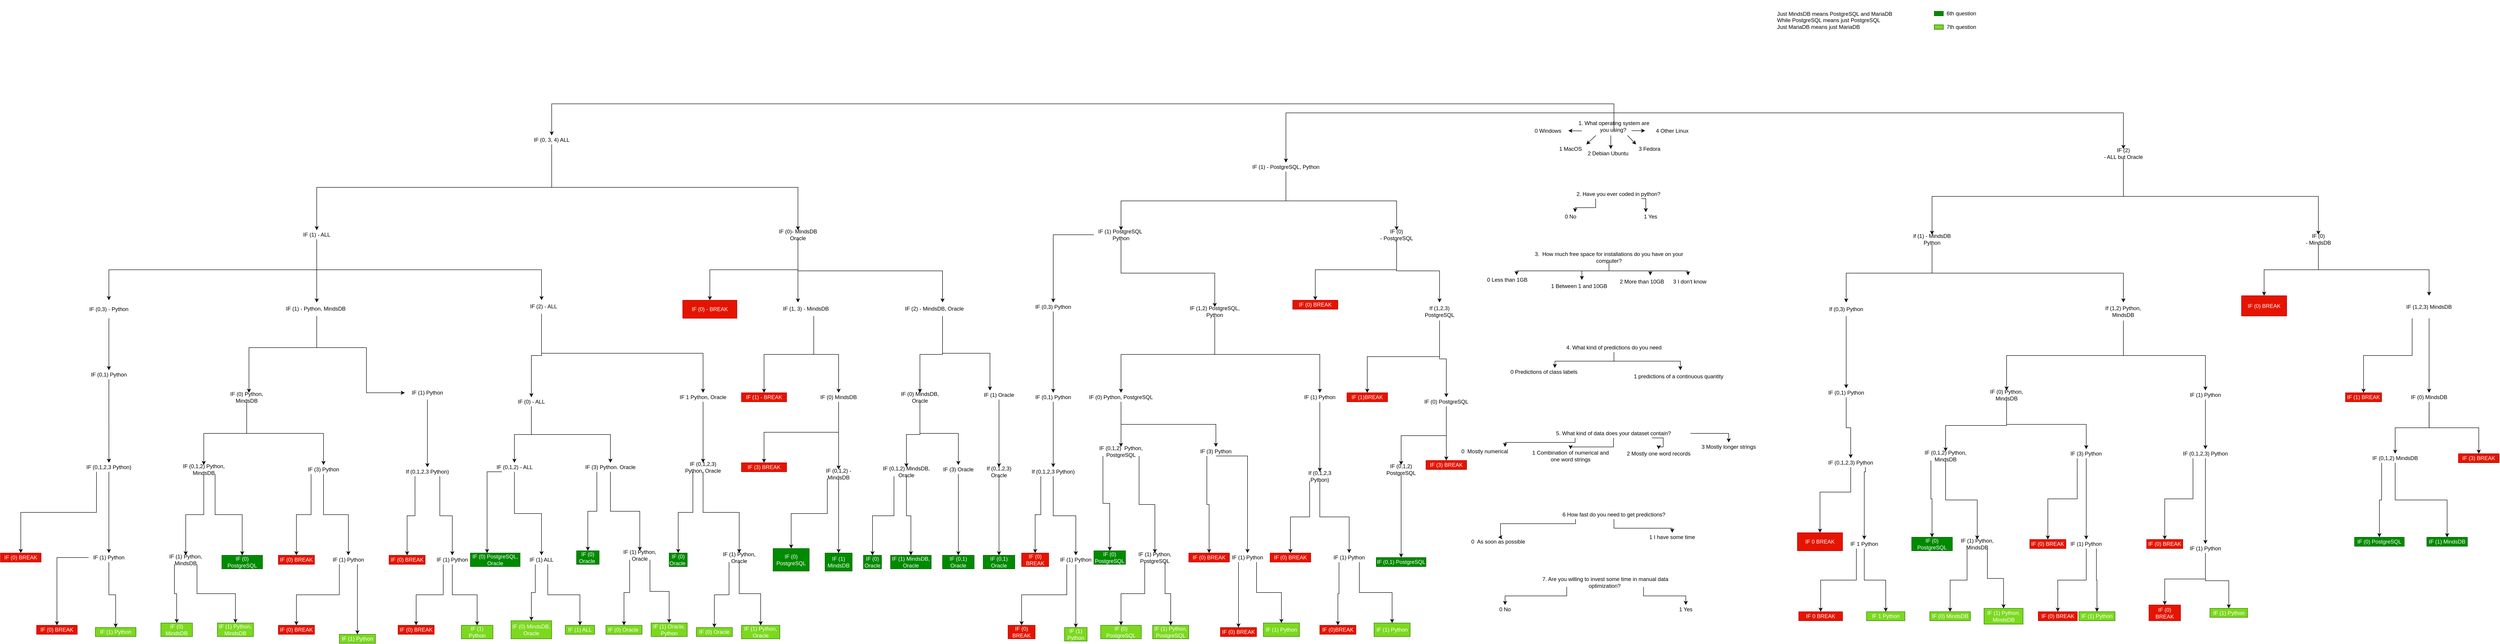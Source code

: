 <mxfile version="15.5.2" type="device"><diagram id="7uXeAh_d2EnqyEiaMc-3" name="Page-1"><mxGraphModel dx="4663" dy="1159" grid="1" gridSize="10" guides="1" tooltips="1" connect="1" arrows="1" fold="1" page="0" pageScale="1" pageWidth="827" pageHeight="1169" math="0" shadow="0"><root><mxCell id="0"/><mxCell id="1" parent="0"/><mxCell id="5LFh-P-ejKqr71U9rrcg-2" value="" style="endArrow=classic;html=1;" parent="1" edge="1"><mxGeometry width="50" height="50" relative="1" as="geometry"><mxPoint x="350" y="240" as="sourcePoint"/><mxPoint x="350" y="240" as="targetPoint"/></mxGeometry></mxCell><mxCell id="5LFh-P-ejKqr71U9rrcg-108" style="edgeStyle=orthogonalEdgeStyle;rounded=0;orthogonalLoop=1;jettySize=auto;html=1;exitX=0.5;exitY=1;exitDx=0;exitDy=0;entryX=0.5;entryY=0;entryDx=0;entryDy=0;" parent="1" source="5LFh-P-ejKqr71U9rrcg-9" target="5LFh-P-ejKqr71U9rrcg-22" edge="1"><mxGeometry relative="1" as="geometry"><mxPoint x="-470" y="210" as="targetPoint"/><Array as="points"><mxPoint x="421" y="90"/><mxPoint x="-1930" y="90"/></Array></mxGeometry></mxCell><mxCell id="5LFh-P-ejKqr71U9rrcg-109" style="edgeStyle=orthogonalEdgeStyle;rounded=0;orthogonalLoop=1;jettySize=auto;html=1;exitX=0.5;exitY=0;exitDx=0;exitDy=0;entryX=0.5;entryY=0;entryDx=0;entryDy=0;" parent="1" source="5LFh-P-ejKqr71U9rrcg-9" target="5LFh-P-ejKqr71U9rrcg-24" edge="1"><mxGeometry relative="1" as="geometry"><mxPoint x="140" y="230" as="targetPoint"/></mxGeometry></mxCell><mxCell id="5LFh-P-ejKqr71U9rrcg-110" style="edgeStyle=orthogonalEdgeStyle;rounded=0;orthogonalLoop=1;jettySize=auto;html=1;exitX=0.5;exitY=0;exitDx=0;exitDy=0;entryX=0.5;entryY=0;entryDx=0;entryDy=0;" parent="1" source="5LFh-P-ejKqr71U9rrcg-9" target="5LFh-P-ejKqr71U9rrcg-25" edge="1"><mxGeometry relative="1" as="geometry"><mxPoint x="810" y="200" as="targetPoint"/></mxGeometry></mxCell><mxCell id="5LFh-P-ejKqr71U9rrcg-9" value="1. What operating system are you using?&amp;nbsp;" style="text;html=1;strokeColor=none;fillColor=none;align=center;verticalAlign=middle;whiteSpace=wrap;rounded=0;" parent="1" vertex="1"><mxGeometry x="340" y="130" width="162" height="20" as="geometry"/></mxCell><mxCell id="5LFh-P-ejKqr71U9rrcg-10" value="" style="endArrow=classic;html=1;" parent="1" edge="1"><mxGeometry width="50" height="50" relative="1" as="geometry"><mxPoint x="350" y="150" as="sourcePoint"/><mxPoint x="320" y="149.5" as="targetPoint"/><Array as="points"/></mxGeometry></mxCell><mxCell id="5LFh-P-ejKqr71U9rrcg-11" value="" style="endArrow=classic;html=1;exitX=0.25;exitY=1;exitDx=0;exitDy=0;" parent="1" edge="1"><mxGeometry width="50" height="50" relative="1" as="geometry"><mxPoint x="381" y="160" as="sourcePoint"/><mxPoint x="360" y="180" as="targetPoint"/><Array as="points"/></mxGeometry></mxCell><mxCell id="5LFh-P-ejKqr71U9rrcg-12" value="" style="endArrow=classic;html=1;exitX=0.25;exitY=1;exitDx=0;exitDy=0;" parent="1" edge="1"><mxGeometry width="50" height="50" relative="1" as="geometry"><mxPoint x="414" y="160" as="sourcePoint"/><mxPoint x="414" y="190" as="targetPoint"/><Array as="points"/></mxGeometry></mxCell><mxCell id="5LFh-P-ejKqr71U9rrcg-13" value="" style="endArrow=classic;html=1;exitX=0.25;exitY=1;exitDx=0;exitDy=0;" parent="1" edge="1"><mxGeometry width="50" height="50" relative="1" as="geometry"><mxPoint x="451" y="160" as="sourcePoint"/><mxPoint x="470" y="180" as="targetPoint"/><Array as="points"/></mxGeometry></mxCell><mxCell id="5LFh-P-ejKqr71U9rrcg-14" value="" style="endArrow=classic;html=1;" parent="1" edge="1"><mxGeometry width="50" height="50" relative="1" as="geometry"><mxPoint x="460" y="149.5" as="sourcePoint"/><mxPoint x="490" y="149.5" as="targetPoint"/><Array as="points"/></mxGeometry></mxCell><mxCell id="5LFh-P-ejKqr71U9rrcg-15" value="0 Windows" style="text;html=1;strokeColor=none;fillColor=none;align=center;verticalAlign=middle;whiteSpace=wrap;rounded=0;" parent="1" vertex="1"><mxGeometry x="240" y="140" width="70" height="20" as="geometry"/></mxCell><mxCell id="5LFh-P-ejKqr71U9rrcg-16" value="1 MacOS" style="text;html=1;strokeColor=none;fillColor=none;align=center;verticalAlign=middle;whiteSpace=wrap;rounded=0;" parent="1" vertex="1"><mxGeometry x="290" y="180" width="70" height="20" as="geometry"/></mxCell><mxCell id="5LFh-P-ejKqr71U9rrcg-17" value="2 Debian Ubuntu" style="text;html=1;strokeColor=none;fillColor=none;align=center;verticalAlign=middle;whiteSpace=wrap;rounded=0;" parent="1" vertex="1"><mxGeometry x="360" y="190" width="96" height="20" as="geometry"/></mxCell><mxCell id="5LFh-P-ejKqr71U9rrcg-18" value="3 Fedora&amp;nbsp;" style="text;html=1;strokeColor=none;fillColor=none;align=center;verticalAlign=middle;whiteSpace=wrap;rounded=0;" parent="1" vertex="1"><mxGeometry x="463" y="180" width="77" height="20" as="geometry"/></mxCell><mxCell id="5LFh-P-ejKqr71U9rrcg-19" value="4 Other Linux" style="text;html=1;strokeColor=none;fillColor=none;align=center;verticalAlign=middle;whiteSpace=wrap;rounded=0;" parent="1" vertex="1"><mxGeometry x="500" y="140" width="100" height="20" as="geometry"/></mxCell><mxCell id="5LFh-P-ejKqr71U9rrcg-49" style="edgeStyle=orthogonalEdgeStyle;rounded=0;orthogonalLoop=1;jettySize=auto;html=1;exitX=0.5;exitY=1;exitDx=0;exitDy=0;entryX=0.5;entryY=0;entryDx=0;entryDy=0;" parent="1" source="5LFh-P-ejKqr71U9rrcg-22" target="5LFh-P-ejKqr71U9rrcg-50" edge="1"><mxGeometry relative="1" as="geometry"><mxPoint x="-820" y="360" as="targetPoint"/></mxGeometry></mxCell><mxCell id="5LFh-P-ejKqr71U9rrcg-51" style="edgeStyle=orthogonalEdgeStyle;rounded=0;orthogonalLoop=1;jettySize=auto;html=1;exitX=0.5;exitY=1;exitDx=0;exitDy=0;" parent="1" source="5LFh-P-ejKqr71U9rrcg-22" target="5LFh-P-ejKqr71U9rrcg-52" edge="1"><mxGeometry relative="1" as="geometry"><mxPoint x="-710" y="360" as="targetPoint"/></mxGeometry></mxCell><mxCell id="5LFh-P-ejKqr71U9rrcg-22" value="IF (0, 3, 4) ALL" style="text;html=1;strokeColor=none;fillColor=none;align=center;verticalAlign=middle;whiteSpace=wrap;rounded=0;" parent="1" vertex="1"><mxGeometry x="-1980" y="160" width="100" height="20" as="geometry"/></mxCell><mxCell id="5LFh-P-ejKqr71U9rrcg-53" style="edgeStyle=orthogonalEdgeStyle;rounded=0;orthogonalLoop=1;jettySize=auto;html=1;exitX=0.5;exitY=1;exitDx=0;exitDy=0;entryX=0.5;entryY=0;entryDx=0;entryDy=0;" parent="1" source="5LFh-P-ejKqr71U9rrcg-24" target="5LFh-P-ejKqr71U9rrcg-54" edge="1"><mxGeometry relative="1" as="geometry"><mxPoint x="94" y="300" as="targetPoint"/></mxGeometry></mxCell><mxCell id="5LFh-P-ejKqr71U9rrcg-59" style="edgeStyle=orthogonalEdgeStyle;rounded=0;orthogonalLoop=1;jettySize=auto;html=1;exitX=0.5;exitY=1;exitDx=0;exitDy=0;entryX=0.5;entryY=0;entryDx=0;entryDy=0;" parent="1" source="5LFh-P-ejKqr71U9rrcg-24" target="5LFh-P-ejKqr71U9rrcg-57" edge="1"><mxGeometry relative="1" as="geometry"/></mxCell><mxCell id="5LFh-P-ejKqr71U9rrcg-24" value="IF (1) - PostgreSQL, Python" style="text;html=1;strokeColor=none;fillColor=none;align=center;verticalAlign=middle;whiteSpace=wrap;rounded=0;" parent="1" vertex="1"><mxGeometry x="-430" y="220" width="250" height="20" as="geometry"/></mxCell><mxCell id="5LFh-P-ejKqr71U9rrcg-60" style="edgeStyle=orthogonalEdgeStyle;rounded=0;orthogonalLoop=1;jettySize=auto;html=1;exitX=0.5;exitY=1;exitDx=0;exitDy=0;entryX=0.5;entryY=0;entryDx=0;entryDy=0;entryPerimeter=0;" parent="1" source="5LFh-P-ejKqr71U9rrcg-25" target="5LFh-P-ejKqr71U9rrcg-61" edge="1"><mxGeometry relative="1" as="geometry"><mxPoint x="270" y="400" as="targetPoint"/></mxGeometry></mxCell><mxCell id="5LFh-P-ejKqr71U9rrcg-87" style="edgeStyle=orthogonalEdgeStyle;rounded=0;orthogonalLoop=1;jettySize=auto;html=1;exitX=0.5;exitY=1;exitDx=0;exitDy=0;entryX=0.5;entryY=0;entryDx=0;entryDy=0;" parent="1" source="5LFh-P-ejKqr71U9rrcg-25" target="5LFh-P-ejKqr71U9rrcg-62" edge="1"><mxGeometry relative="1" as="geometry"/></mxCell><mxCell id="5LFh-P-ejKqr71U9rrcg-25" value="IF (2)&lt;br&gt;- ALL but Oracle" style="text;html=1;strokeColor=none;fillColor=none;align=center;verticalAlign=middle;whiteSpace=wrap;rounded=0;" parent="1" vertex="1"><mxGeometry x="1490" y="190" width="117" height="20" as="geometry"/></mxCell><mxCell id="5LFh-P-ejKqr71U9rrcg-26" style="edgeStyle=orthogonalEdgeStyle;rounded=0;orthogonalLoop=1;jettySize=auto;html=1;exitX=0.5;exitY=1;exitDx=0;exitDy=0;" parent="1" source="5LFh-P-ejKqr71U9rrcg-25" target="5LFh-P-ejKqr71U9rrcg-25" edge="1"><mxGeometry relative="1" as="geometry"/></mxCell><mxCell id="5LFh-P-ejKqr71U9rrcg-46" style="edgeStyle=orthogonalEdgeStyle;rounded=0;orthogonalLoop=1;jettySize=auto;html=1;exitX=0.25;exitY=1;exitDx=0;exitDy=0;entryX=0.75;entryY=0;entryDx=0;entryDy=0;" parent="1" source="5LFh-P-ejKqr71U9rrcg-27" target="5LFh-P-ejKqr71U9rrcg-44" edge="1"><mxGeometry relative="1" as="geometry"/></mxCell><mxCell id="5LFh-P-ejKqr71U9rrcg-47" style="edgeStyle=orthogonalEdgeStyle;rounded=0;orthogonalLoop=1;jettySize=auto;html=1;exitX=0.75;exitY=1;exitDx=0;exitDy=0;entryX=0.25;entryY=0;entryDx=0;entryDy=0;" parent="1" source="5LFh-P-ejKqr71U9rrcg-27" target="5LFh-P-ejKqr71U9rrcg-45" edge="1"><mxGeometry relative="1" as="geometry"/></mxCell><mxCell id="5LFh-P-ejKqr71U9rrcg-27" value="2.&amp;nbsp;Have you ever coded in python?" style="text;html=1;strokeColor=none;fillColor=none;align=center;verticalAlign=middle;whiteSpace=wrap;rounded=0;" parent="1" vertex="1"><mxGeometry x="330" y="280" width="202" height="20" as="geometry"/></mxCell><mxCell id="5LFh-P-ejKqr71U9rrcg-44" value="0 No" style="text;html=1;strokeColor=none;fillColor=none;align=center;verticalAlign=middle;whiteSpace=wrap;rounded=0;" parent="1" vertex="1"><mxGeometry x="305" y="330" width="40" height="20" as="geometry"/></mxCell><mxCell id="5LFh-P-ejKqr71U9rrcg-45" value="1 Yes" style="text;html=1;strokeColor=none;fillColor=none;align=center;verticalAlign=middle;whiteSpace=wrap;rounded=0;" parent="1" vertex="1"><mxGeometry x="481.5" y="330" width="40" height="20" as="geometry"/></mxCell><mxCell id="5LFh-P-ejKqr71U9rrcg-79" style="edgeStyle=orthogonalEdgeStyle;rounded=0;orthogonalLoop=1;jettySize=auto;html=1;exitX=0.5;exitY=1;exitDx=0;exitDy=0;" parent="1" source="5LFh-P-ejKqr71U9rrcg-50" target="5LFh-P-ejKqr71U9rrcg-78" edge="1"><mxGeometry relative="1" as="geometry"/></mxCell><mxCell id="5LFh-P-ejKqr71U9rrcg-81" style="edgeStyle=orthogonalEdgeStyle;rounded=0;orthogonalLoop=1;jettySize=auto;html=1;exitX=0.5;exitY=1;exitDx=0;exitDy=0;entryX=0.5;entryY=0;entryDx=0;entryDy=0;" parent="1" source="5LFh-P-ejKqr71U9rrcg-50" target="5LFh-P-ejKqr71U9rrcg-80" edge="1"><mxGeometry relative="1" as="geometry"><mxPoint x="-1040" y="490.0" as="targetPoint"/></mxGeometry></mxCell><mxCell id="5LFh-P-ejKqr71U9rrcg-97" style="edgeStyle=orthogonalEdgeStyle;rounded=0;orthogonalLoop=1;jettySize=auto;html=1;exitX=0.5;exitY=1;exitDx=0;exitDy=0;entryX=0.25;entryY=0;entryDx=0;entryDy=0;" parent="1" source="5LFh-P-ejKqr71U9rrcg-50" target="5LFh-P-ejKqr71U9rrcg-96" edge="1"><mxGeometry relative="1" as="geometry"/></mxCell><mxCell id="5LFh-P-ejKqr71U9rrcg-50" value="IF (1) - ALL" style="text;html=1;strokeColor=none;fillColor=none;align=center;verticalAlign=middle;whiteSpace=wrap;rounded=0;" parent="1" vertex="1"><mxGeometry x="-2490" y="370" width="80" height="20" as="geometry"/></mxCell><mxCell id="5LFh-P-ejKqr71U9rrcg-107" style="edgeStyle=orthogonalEdgeStyle;rounded=0;orthogonalLoop=1;jettySize=auto;html=1;exitX=0.5;exitY=1;exitDx=0;exitDy=0;entryX=0.25;entryY=0;entryDx=0;entryDy=0;" parent="1" source="5LFh-P-ejKqr71U9rrcg-52" target="5LFh-P-ejKqr71U9rrcg-102" edge="1"><mxGeometry relative="1" as="geometry"/></mxCell><mxCell id="5LFh-P-ejKqr71U9rrcg-111" style="edgeStyle=orthogonalEdgeStyle;rounded=0;orthogonalLoop=1;jettySize=auto;html=1;exitX=0.5;exitY=1;exitDx=0;exitDy=0;" parent="1" source="5LFh-P-ejKqr71U9rrcg-52" target="5LFh-P-ejKqr71U9rrcg-101" edge="1"><mxGeometry relative="1" as="geometry"/></mxCell><mxCell id="5LFh-P-ejKqr71U9rrcg-112" style="edgeStyle=orthogonalEdgeStyle;rounded=0;orthogonalLoop=1;jettySize=auto;html=1;exitX=0.5;exitY=1;exitDx=0;exitDy=0;" parent="1" source="5LFh-P-ejKqr71U9rrcg-52" target="5LFh-P-ejKqr71U9rrcg-103" edge="1"><mxGeometry relative="1" as="geometry"/></mxCell><mxCell id="5LFh-P-ejKqr71U9rrcg-52" value="IF (0)- MindsDB&lt;br&gt;Oracle" style="text;html=1;strokeColor=none;fillColor=none;align=center;verticalAlign=middle;whiteSpace=wrap;rounded=0;" parent="1" vertex="1"><mxGeometry x="-1450" y="370" width="130" height="20" as="geometry"/></mxCell><mxCell id="5LFh-P-ejKqr71U9rrcg-114" value="" style="edgeStyle=orthogonalEdgeStyle;rounded=0;orthogonalLoop=1;jettySize=auto;html=1;" parent="1" source="5LFh-P-ejKqr71U9rrcg-54" target="5LFh-P-ejKqr71U9rrcg-113" edge="1"><mxGeometry relative="1" as="geometry"/></mxCell><mxCell id="5LFh-P-ejKqr71U9rrcg-115" style="edgeStyle=orthogonalEdgeStyle;rounded=0;orthogonalLoop=1;jettySize=auto;html=1;exitX=0.5;exitY=1;exitDx=0;exitDy=0;" parent="1" source="5LFh-P-ejKqr71U9rrcg-54" target="5LFh-P-ejKqr71U9rrcg-116" edge="1"><mxGeometry relative="1" as="geometry"><mxPoint x="20" y="490" as="targetPoint"/></mxGeometry></mxCell><mxCell id="5LFh-P-ejKqr71U9rrcg-54" value="IF (1) PostgreSQL&amp;nbsp;&lt;br&gt;Python" style="text;html=1;strokeColor=none;fillColor=none;align=center;verticalAlign=middle;whiteSpace=wrap;rounded=0;" parent="1" vertex="1"><mxGeometry x="-730" y="370" width="120" height="20" as="geometry"/></mxCell><mxCell id="5LFh-P-ejKqr71U9rrcg-119" style="edgeStyle=orthogonalEdgeStyle;rounded=0;orthogonalLoop=1;jettySize=auto;html=1;exitX=0.5;exitY=1;exitDx=0;exitDy=0;" parent="1" source="5LFh-P-ejKqr71U9rrcg-57" target="5LFh-P-ejKqr71U9rrcg-120" edge="1"><mxGeometry relative="1" as="geometry"><mxPoint x="240" y="520.0" as="targetPoint"/></mxGeometry></mxCell><mxCell id="5LFh-P-ejKqr71U9rrcg-121" style="edgeStyle=orthogonalEdgeStyle;rounded=0;orthogonalLoop=1;jettySize=auto;html=1;exitX=0.5;exitY=1;exitDx=0;exitDy=0;entryX=0.5;entryY=0;entryDx=0;entryDy=0;" parent="1" source="5LFh-P-ejKqr71U9rrcg-57" target="5LFh-P-ejKqr71U9rrcg-122" edge="1"><mxGeometry relative="1" as="geometry"><mxPoint x="280" y="530.0" as="targetPoint"/></mxGeometry></mxCell><mxCell id="5LFh-P-ejKqr71U9rrcg-57" value="IF (0)&lt;br&gt;- PostgreSQL" style="text;html=1;strokeColor=none;fillColor=none;align=center;verticalAlign=middle;whiteSpace=wrap;rounded=0;" parent="1" vertex="1"><mxGeometry x="-110" y="370" width="100" height="20" as="geometry"/></mxCell><mxCell id="5LFh-P-ejKqr71U9rrcg-124" style="edgeStyle=orthogonalEdgeStyle;rounded=0;orthogonalLoop=1;jettySize=auto;html=1;exitX=0.5;exitY=1;exitDx=0;exitDy=0;" parent="1" source="5LFh-P-ejKqr71U9rrcg-61" target="5LFh-P-ejKqr71U9rrcg-125" edge="1"><mxGeometry relative="1" as="geometry"><mxPoint x="670" y="520.0" as="targetPoint"/></mxGeometry></mxCell><mxCell id="5LFh-P-ejKqr71U9rrcg-126" style="edgeStyle=orthogonalEdgeStyle;rounded=0;orthogonalLoop=1;jettySize=auto;html=1;exitX=0.5;exitY=1;exitDx=0;exitDy=0;" parent="1" source="5LFh-P-ejKqr71U9rrcg-61" target="5LFh-P-ejKqr71U9rrcg-127" edge="1"><mxGeometry relative="1" as="geometry"><mxPoint x="725.571" y="500.0" as="targetPoint"/></mxGeometry></mxCell><mxCell id="5LFh-P-ejKqr71U9rrcg-61" value="if (1) - MindsDB&lt;br&gt;Python" style="text;html=1;strokeColor=none;fillColor=none;align=center;verticalAlign=middle;whiteSpace=wrap;rounded=0;" parent="1" vertex="1"><mxGeometry x="1070" y="380" width="110" height="20" as="geometry"/></mxCell><mxCell id="5LFh-P-ejKqr71U9rrcg-128" style="edgeStyle=orthogonalEdgeStyle;rounded=0;orthogonalLoop=1;jettySize=auto;html=1;exitX=0.5;exitY=1;exitDx=0;exitDy=0;" parent="1" source="5LFh-P-ejKqr71U9rrcg-62" target="5LFh-P-ejKqr71U9rrcg-129" edge="1"><mxGeometry relative="1" as="geometry"><mxPoint x="1090" y="470.0" as="targetPoint"/></mxGeometry></mxCell><mxCell id="5LFh-P-ejKqr71U9rrcg-130" style="edgeStyle=orthogonalEdgeStyle;rounded=0;orthogonalLoop=1;jettySize=auto;html=1;exitX=0.5;exitY=1;exitDx=0;exitDy=0;" parent="1" source="5LFh-P-ejKqr71U9rrcg-62" target="5LFh-P-ejKqr71U9rrcg-131" edge="1"><mxGeometry relative="1" as="geometry"><mxPoint x="1199.857" y="480.0" as="targetPoint"/></mxGeometry></mxCell><mxCell id="5LFh-P-ejKqr71U9rrcg-62" value="IF (0)&lt;br&gt;- MindsDB" style="text;html=1;strokeColor=none;fillColor=none;align=center;verticalAlign=middle;whiteSpace=wrap;rounded=0;" parent="1" vertex="1"><mxGeometry x="1930" y="380" width="100" height="20" as="geometry"/></mxCell><mxCell id="5LFh-P-ejKqr71U9rrcg-64" value="Just MindsDB means PostgreSQL and MariaDB&lt;br&gt;While PostgreSQL means just PostgreSQL&lt;br&gt;Just MariaDB means just MariaDB" style="text;html=1;strokeColor=none;fillColor=none;align=left;verticalAlign=middle;whiteSpace=wrap;rounded=0;" parent="1" vertex="1"><mxGeometry x="780" y="-140" width="270" height="90" as="geometry"/></mxCell><mxCell id="5LFh-P-ejKqr71U9rrcg-92" style="edgeStyle=orthogonalEdgeStyle;rounded=0;orthogonalLoop=1;jettySize=auto;html=1;exitX=0.5;exitY=1;exitDx=0;exitDy=0;entryX=0.658;entryY=-0.024;entryDx=0;entryDy=0;entryPerimeter=0;" parent="1" source="5LFh-P-ejKqr71U9rrcg-73" target="5LFh-P-ejKqr71U9rrcg-74" edge="1"><mxGeometry relative="1" as="geometry"><Array as="points"><mxPoint x="410" y="460"/><mxPoint x="205" y="460"/></Array></mxGeometry></mxCell><mxCell id="5LFh-P-ejKqr71U9rrcg-93" style="edgeStyle=orthogonalEdgeStyle;rounded=0;orthogonalLoop=1;jettySize=auto;html=1;exitX=0.5;exitY=1;exitDx=0;exitDy=0;" parent="1" source="5LFh-P-ejKqr71U9rrcg-73" target="5LFh-P-ejKqr71U9rrcg-75" edge="1"><mxGeometry relative="1" as="geometry"/></mxCell><mxCell id="5LFh-P-ejKqr71U9rrcg-94" style="edgeStyle=orthogonalEdgeStyle;rounded=0;orthogonalLoop=1;jettySize=auto;html=1;exitX=0.5;exitY=1;exitDx=0;exitDy=0;" parent="1" source="5LFh-P-ejKqr71U9rrcg-73" target="5LFh-P-ejKqr71U9rrcg-90" edge="1"><mxGeometry relative="1" as="geometry"/></mxCell><mxCell id="5LFh-P-ejKqr71U9rrcg-95" style="edgeStyle=orthogonalEdgeStyle;rounded=0;orthogonalLoop=1;jettySize=auto;html=1;exitX=0.5;exitY=1;exitDx=0;exitDy=0;entryX=0.25;entryY=0;entryDx=0;entryDy=0;" parent="1" source="5LFh-P-ejKqr71U9rrcg-73" target="5LFh-P-ejKqr71U9rrcg-91" edge="1"><mxGeometry relative="1" as="geometry"/></mxCell><mxCell id="5LFh-P-ejKqr71U9rrcg-73" value="3. &amp;nbsp;How much free space for installations do you have on your computer?" style="text;html=1;strokeColor=none;fillColor=none;align=center;verticalAlign=middle;whiteSpace=wrap;rounded=0;" parent="1" vertex="1"><mxGeometry x="240" y="420" width="340" height="20" as="geometry"/></mxCell><mxCell id="5LFh-P-ejKqr71U9rrcg-74" value="&lt;div&gt;0 Less than 1GB&lt;/div&gt;" style="text;html=1;strokeColor=none;fillColor=none;align=center;verticalAlign=middle;whiteSpace=wrap;rounded=0;" parent="1" vertex="1"><mxGeometry x="120" y="470" width="130" height="20" as="geometry"/></mxCell><mxCell id="5LFh-P-ejKqr71U9rrcg-75" value="&lt;span style=&quot;color: rgb(0 , 0 , 0) ; font-family: &amp;#34;helvetica&amp;#34; ; font-size: 12px ; font-style: normal ; font-weight: 400 ; letter-spacing: normal ; text-align: center ; text-indent: 0px ; text-transform: none ; word-spacing: 0px ; background-color: rgb(255 , 255 , 255) ; display: inline ; float: none&quot;&gt;1 Between 1 and 10GB&lt;/span&gt;" style="text;whiteSpace=wrap;html=1;" parent="1" vertex="1"><mxGeometry x="280" y="480" width="140" height="30" as="geometry"/></mxCell><mxCell id="5LFh-P-ejKqr71U9rrcg-137" style="edgeStyle=orthogonalEdgeStyle;rounded=0;orthogonalLoop=1;jettySize=auto;html=1;exitX=0.5;exitY=1;exitDx=0;exitDy=0;" parent="1" source="5LFh-P-ejKqr71U9rrcg-78" target="5LFh-P-ejKqr71U9rrcg-138" edge="1"><mxGeometry relative="1" as="geometry"><mxPoint x="-1580" y="650.0" as="targetPoint"/></mxGeometry></mxCell><mxCell id="5LFh-P-ejKqr71U9rrcg-78" value="IF (0,3) - Python" style="text;html=1;strokeColor=none;fillColor=none;align=center;verticalAlign=middle;whiteSpace=wrap;rounded=0;" parent="1" vertex="1"><mxGeometry x="-2970" y="525" width="120" height="40" as="geometry"/></mxCell><mxCell id="5LFh-P-ejKqr71U9rrcg-139" style="edgeStyle=orthogonalEdgeStyle;rounded=0;orthogonalLoop=1;jettySize=auto;html=1;exitX=0.5;exitY=1;exitDx=0;exitDy=0;" parent="1" source="5LFh-P-ejKqr71U9rrcg-80" target="5LFh-P-ejKqr71U9rrcg-140" edge="1"><mxGeometry relative="1" as="geometry"><mxPoint x="-2600" y="700" as="targetPoint"/><Array as="points"><mxPoint x="-2450" y="630"/><mxPoint x="-2600" y="630"/></Array></mxGeometry></mxCell><mxCell id="5LFh-P-ejKqr71U9rrcg-141" style="edgeStyle=orthogonalEdgeStyle;rounded=0;orthogonalLoop=1;jettySize=auto;html=1;exitX=0.5;exitY=1;exitDx=0;exitDy=0;" parent="1" source="5LFh-P-ejKqr71U9rrcg-80" target="5LFh-P-ejKqr71U9rrcg-142" edge="1"><mxGeometry relative="1" as="geometry"><mxPoint x="-2340" y="690" as="targetPoint"/><Array as="points"><mxPoint x="-2450" y="630"/><mxPoint x="-2340" y="630"/></Array></mxGeometry></mxCell><mxCell id="5LFh-P-ejKqr71U9rrcg-80" value="&lt;span style=&quot;color: rgb(0 , 0 , 0) ; font-family: &amp;#34;helvetica&amp;#34; ; font-size: 12px ; font-style: normal ; font-weight: 400 ; letter-spacing: normal ; text-align: center ; text-indent: 0px ; text-transform: none ; word-spacing: 0px ; background-color: rgb(255 , 255 , 255) ; display: inline ; float: none&quot;&gt;IF (1) - Python, MindsDB&amp;nbsp;&lt;/span&gt;" style="text;whiteSpace=wrap;html=1;" parent="1" vertex="1"><mxGeometry x="-2520" y="530" width="140" height="30" as="geometry"/></mxCell><mxCell id="5LFh-P-ejKqr71U9rrcg-88" style="edgeStyle=orthogonalEdgeStyle;rounded=0;orthogonalLoop=1;jettySize=auto;html=1;exitX=0.5;exitY=1;exitDx=0;exitDy=0;" parent="1" source="5LFh-P-ejKqr71U9rrcg-24" target="5LFh-P-ejKqr71U9rrcg-24" edge="1"><mxGeometry relative="1" as="geometry"/></mxCell><mxCell id="5LFh-P-ejKqr71U9rrcg-90" value="&lt;span style=&quot;color: rgb(0 , 0 , 0) ; font-family: &amp;#34;helvetica&amp;#34; ; font-size: 12px ; font-style: normal ; font-weight: 400 ; letter-spacing: normal ; text-align: center ; text-indent: 0px ; text-transform: none ; word-spacing: 0px ; background-color: rgb(255 , 255 , 255) ; display: inline ; float: none&quot;&gt;2 More than 10GB&lt;/span&gt;" style="text;whiteSpace=wrap;html=1;" parent="1" vertex="1"><mxGeometry x="431.5" y="470" width="140" height="30" as="geometry"/></mxCell><mxCell id="5LFh-P-ejKqr71U9rrcg-91" value="&lt;span style=&quot;color: rgb(0 , 0 , 0) ; font-family: &amp;#34;helvetica&amp;#34; ; font-size: 12px ; font-style: normal ; font-weight: 400 ; letter-spacing: normal ; text-align: center ; text-indent: 0px ; text-transform: none ; word-spacing: 0px ; background-color: rgb(255 , 255 , 255) ; display: inline ; float: none&quot;&gt;3 I don't know&lt;/span&gt;" style="text;whiteSpace=wrap;html=1;" parent="1" vertex="1"><mxGeometry x="550" y="470" width="140" height="30" as="geometry"/></mxCell><mxCell id="5LFh-P-ejKqr71U9rrcg-143" style="edgeStyle=orthogonalEdgeStyle;rounded=0;orthogonalLoop=1;jettySize=auto;html=1;exitX=0.25;exitY=1;exitDx=0;exitDy=0;" parent="1" source="5LFh-P-ejKqr71U9rrcg-96" target="5LFh-P-ejKqr71U9rrcg-144" edge="1"><mxGeometry relative="1" as="geometry"><mxPoint x="-1310" y="720.0" as="targetPoint"/></mxGeometry></mxCell><mxCell id="5LFh-P-ejKqr71U9rrcg-145" style="edgeStyle=orthogonalEdgeStyle;rounded=0;orthogonalLoop=1;jettySize=auto;html=1;exitX=0.25;exitY=1;exitDx=0;exitDy=0;" parent="1" source="5LFh-P-ejKqr71U9rrcg-96" target="5LFh-P-ejKqr71U9rrcg-146" edge="1"><mxGeometry relative="1" as="geometry"><mxPoint x="-1210" y="720.0" as="targetPoint"/></mxGeometry></mxCell><mxCell id="5LFh-P-ejKqr71U9rrcg-96" value="&lt;span style=&quot;color: rgb(0 , 0 , 0) ; font-family: &amp;#34;helvetica&amp;#34; ; font-size: 12px ; font-style: normal ; font-weight: 400 ; letter-spacing: normal ; text-align: center ; text-indent: 0px ; text-transform: none ; word-spacing: 0px ; background-color: rgb(255 , 255 , 255) ; display: inline ; float: none&quot;&gt;IF (2) - ALL&amp;nbsp;&lt;/span&gt;" style="text;whiteSpace=wrap;html=1;" parent="1" vertex="1"><mxGeometry x="-1980" y="525" width="110" height="30" as="geometry"/></mxCell><mxCell id="5LFh-P-ejKqr71U9rrcg-101" value="IF (0) - BREAK" style="text;html=1;strokeColor=#B20000;fillColor=#e51400;align=center;verticalAlign=middle;whiteSpace=wrap;rounded=0;fontColor=#ffffff;" parent="1" vertex="1"><mxGeometry x="-1640" y="525" width="120" height="40" as="geometry"/></mxCell><mxCell id="5LFh-P-ejKqr71U9rrcg-148" style="edgeStyle=orthogonalEdgeStyle;rounded=0;orthogonalLoop=1;jettySize=auto;html=1;exitX=0.5;exitY=1;exitDx=0;exitDy=0;" parent="1" source="5LFh-P-ejKqr71U9rrcg-102" target="5LFh-P-ejKqr71U9rrcg-149" edge="1"><mxGeometry relative="1" as="geometry"><mxPoint x="-1140" y="630.0" as="targetPoint"/></mxGeometry></mxCell><mxCell id="5LFh-P-ejKqr71U9rrcg-150" style="edgeStyle=orthogonalEdgeStyle;rounded=0;orthogonalLoop=1;jettySize=auto;html=1;exitX=0.5;exitY=1;exitDx=0;exitDy=0;" parent="1" source="5LFh-P-ejKqr71U9rrcg-102" target="5LFh-P-ejKqr71U9rrcg-151" edge="1"><mxGeometry relative="1" as="geometry"><mxPoint x="-1030.143" y="630.0" as="targetPoint"/></mxGeometry></mxCell><mxCell id="5LFh-P-ejKqr71U9rrcg-102" value="&lt;span style=&quot;color: rgb(0 , 0 , 0) ; font-family: &amp;#34;helvetica&amp;#34; ; font-size: 12px ; font-style: normal ; font-weight: 400 ; letter-spacing: normal ; text-align: center ; text-indent: 0px ; text-transform: none ; word-spacing: 0px ; background-color: rgb(255 , 255 , 255) ; display: inline ; float: none&quot;&gt;IF (1, 3) - MindsDB&amp;nbsp;&lt;/span&gt;" style="text;whiteSpace=wrap;html=1;" parent="1" vertex="1"><mxGeometry x="-1420" y="530" width="140" height="30" as="geometry"/></mxCell><mxCell id="5LFh-P-ejKqr71U9rrcg-152" style="edgeStyle=orthogonalEdgeStyle;rounded=0;orthogonalLoop=1;jettySize=auto;html=1;exitX=0.5;exitY=1;exitDx=0;exitDy=0;" parent="1" source="5LFh-P-ejKqr71U9rrcg-103" target="5LFh-P-ejKqr71U9rrcg-153" edge="1"><mxGeometry relative="1" as="geometry"><mxPoint x="-960" y="640.0" as="targetPoint"/></mxGeometry></mxCell><mxCell id="5LFh-P-ejKqr71U9rrcg-154" style="edgeStyle=orthogonalEdgeStyle;rounded=0;orthogonalLoop=1;jettySize=auto;html=1;exitX=0.5;exitY=1;exitDx=0;exitDy=0;entryX=0.25;entryY=0;entryDx=0;entryDy=0;" parent="1" source="5LFh-P-ejKqr71U9rrcg-103" target="5LFh-P-ejKqr71U9rrcg-155" edge="1"><mxGeometry relative="1" as="geometry"><mxPoint x="-820" y="690.0" as="targetPoint"/></mxGeometry></mxCell><mxCell id="5LFh-P-ejKqr71U9rrcg-103" value="&lt;span style=&quot;color: rgb(0 , 0 , 0) ; font-family: &amp;#34;helvetica&amp;#34; ; font-size: 12px ; font-style: normal ; font-weight: 400 ; letter-spacing: normal ; text-align: center ; text-indent: 0px ; text-transform: none ; word-spacing: 0px ; background-color: rgb(255 , 255 , 255) ; display: inline ; float: none&quot;&gt;IF (2) - MindsDB, Oracle&lt;/span&gt;" style="text;whiteSpace=wrap;html=1;" parent="1" vertex="1"><mxGeometry x="-1150.0" y="530" width="170" height="30" as="geometry"/></mxCell><mxCell id="5LFh-P-ejKqr71U9rrcg-156" style="edgeStyle=orthogonalEdgeStyle;rounded=0;orthogonalLoop=1;jettySize=auto;html=1;exitX=0.5;exitY=1;exitDx=0;exitDy=0;" parent="1" source="5LFh-P-ejKqr71U9rrcg-113" target="5LFh-P-ejKqr71U9rrcg-157" edge="1"><mxGeometry relative="1" as="geometry"><mxPoint x="-70" y="730.0" as="targetPoint"/></mxGeometry></mxCell><mxCell id="5LFh-P-ejKqr71U9rrcg-113" value="IF (0,3) Python" style="text;html=1;strokeColor=none;fillColor=none;align=center;verticalAlign=middle;whiteSpace=wrap;rounded=0;" parent="1" vertex="1"><mxGeometry x="-880" y="530" width="120" height="20" as="geometry"/></mxCell><mxCell id="5LFh-P-ejKqr71U9rrcg-158" style="edgeStyle=orthogonalEdgeStyle;rounded=0;orthogonalLoop=1;jettySize=auto;html=1;exitX=0.5;exitY=1;exitDx=0;exitDy=0;" parent="1" source="5LFh-P-ejKqr71U9rrcg-116" target="5LFh-P-ejKqr71U9rrcg-159" edge="1"><mxGeometry relative="1" as="geometry"><mxPoint x="10" y="770.0" as="targetPoint"/></mxGeometry></mxCell><mxCell id="5LFh-P-ejKqr71U9rrcg-160" style="edgeStyle=orthogonalEdgeStyle;rounded=0;orthogonalLoop=1;jettySize=auto;html=1;exitX=0.5;exitY=1;exitDx=0;exitDy=0;" parent="1" source="5LFh-P-ejKqr71U9rrcg-116" target="5LFh-P-ejKqr71U9rrcg-161" edge="1"><mxGeometry relative="1" as="geometry"><mxPoint x="80" y="700.0" as="targetPoint"/></mxGeometry></mxCell><mxCell id="5LFh-P-ejKqr71U9rrcg-116" value="IF (1,2) PostgreSQL, Python" style="text;html=1;strokeColor=none;fillColor=none;align=center;verticalAlign=middle;whiteSpace=wrap;rounded=0;" parent="1" vertex="1"><mxGeometry x="-530" y="540" width="135" height="20" as="geometry"/></mxCell><mxCell id="5LFh-P-ejKqr71U9rrcg-120" value="IF (0) BREAK" style="text;html=1;strokeColor=#B20000;fillColor=#e51400;align=center;verticalAlign=middle;whiteSpace=wrap;rounded=0;fontColor=#ffffff;" parent="1" vertex="1"><mxGeometry x="-290" y="525" width="100" height="20" as="geometry"/></mxCell><mxCell id="5LFh-P-ejKqr71U9rrcg-164" style="edgeStyle=orthogonalEdgeStyle;rounded=0;orthogonalLoop=1;jettySize=auto;html=1;exitX=0.5;exitY=1;exitDx=0;exitDy=0;" parent="1" source="5LFh-P-ejKqr71U9rrcg-122" target="5LFh-P-ejKqr71U9rrcg-165" edge="1"><mxGeometry relative="1" as="geometry"><mxPoint x="310" y="740.0" as="targetPoint"/></mxGeometry></mxCell><mxCell id="5LFh-P-ejKqr71U9rrcg-180" style="edgeStyle=orthogonalEdgeStyle;rounded=0;orthogonalLoop=1;jettySize=auto;html=1;exitX=0.5;exitY=1;exitDx=0;exitDy=0;entryX=0.5;entryY=0;entryDx=0;entryDy=0;" parent="1" source="5LFh-P-ejKqr71U9rrcg-122" target="5LFh-P-ejKqr71U9rrcg-163" edge="1"><mxGeometry relative="1" as="geometry"/></mxCell><mxCell id="5LFh-P-ejKqr71U9rrcg-122" value="If (1,2,3)&lt;br&gt;PostgreSQL" style="text;html=1;strokeColor=none;fillColor=none;align=center;verticalAlign=middle;whiteSpace=wrap;rounded=0;" parent="1" vertex="1"><mxGeometry x="-10" y="530" width="90" height="40" as="geometry"/></mxCell><mxCell id="5LFh-P-ejKqr71U9rrcg-123" style="edgeStyle=orthogonalEdgeStyle;rounded=0;orthogonalLoop=1;jettySize=auto;html=1;exitX=0.5;exitY=1;exitDx=0;exitDy=0;" parent="1" source="5LFh-P-ejKqr71U9rrcg-120" target="5LFh-P-ejKqr71U9rrcg-120" edge="1"><mxGeometry relative="1" as="geometry"/></mxCell><mxCell id="5LFh-P-ejKqr71U9rrcg-187" style="edgeStyle=orthogonalEdgeStyle;rounded=0;orthogonalLoop=1;jettySize=auto;html=1;exitX=0.5;exitY=1;exitDx=0;exitDy=0;entryX=0.5;entryY=0;entryDx=0;entryDy=0;" parent="1" source="5LFh-P-ejKqr71U9rrcg-125" target="5LFh-P-ejKqr71U9rrcg-188" edge="1"><mxGeometry relative="1" as="geometry"><mxPoint x="680" y="710.0" as="targetPoint"/></mxGeometry></mxCell><mxCell id="5LFh-P-ejKqr71U9rrcg-125" value="If (0,3) Python" style="text;html=1;strokeColor=none;fillColor=none;align=center;verticalAlign=middle;whiteSpace=wrap;rounded=0;" parent="1" vertex="1"><mxGeometry x="880" y="530" width="110" height="30" as="geometry"/></mxCell><mxCell id="5LFh-P-ejKqr71U9rrcg-189" style="edgeStyle=orthogonalEdgeStyle;rounded=0;orthogonalLoop=1;jettySize=auto;html=1;exitX=0.5;exitY=1;exitDx=0;exitDy=0;" parent="1" source="5LFh-P-ejKqr71U9rrcg-127" target="5LFh-P-ejKqr71U9rrcg-190" edge="1"><mxGeometry relative="1" as="geometry"><mxPoint x="920" y="710.0" as="targetPoint"/></mxGeometry></mxCell><mxCell id="5LFh-P-ejKqr71U9rrcg-191" style="edgeStyle=orthogonalEdgeStyle;rounded=0;orthogonalLoop=1;jettySize=auto;html=1;exitX=0.5;exitY=1;exitDx=0;exitDy=0;" parent="1" source="5LFh-P-ejKqr71U9rrcg-127" target="5LFh-P-ejKqr71U9rrcg-192" edge="1"><mxGeometry relative="1" as="geometry"><mxPoint x="1020" y="710.0" as="targetPoint"/></mxGeometry></mxCell><mxCell id="5LFh-P-ejKqr71U9rrcg-127" value="If (1,2) Python, MindsDB" style="text;html=1;strokeColor=none;fillColor=none;align=center;verticalAlign=middle;whiteSpace=wrap;rounded=0;" parent="1" vertex="1"><mxGeometry x="1506.29" y="530" width="84.43" height="40" as="geometry"/></mxCell><mxCell id="5LFh-P-ejKqr71U9rrcg-129" value="IF (0) BREAK" style="text;html=1;strokeColor=#B20000;fillColor=#e51400;align=center;verticalAlign=middle;whiteSpace=wrap;rounded=0;fontColor=#ffffff;" parent="1" vertex="1"><mxGeometry x="1809.93" y="515" width="100" height="45" as="geometry"/></mxCell><mxCell id="5LFh-P-ejKqr71U9rrcg-194" style="edgeStyle=orthogonalEdgeStyle;rounded=0;orthogonalLoop=1;jettySize=auto;html=1;exitX=0.5;exitY=1;exitDx=0;exitDy=0;" parent="1" source="5LFh-P-ejKqr71U9rrcg-131" target="5LFh-P-ejKqr71U9rrcg-197" edge="1"><mxGeometry relative="1" as="geometry"><mxPoint x="1410" y="720" as="targetPoint"/></mxGeometry></mxCell><mxCell id="5LFh-P-ejKqr71U9rrcg-199" style="edgeStyle=orthogonalEdgeStyle;rounded=0;orthogonalLoop=1;jettySize=auto;html=1;exitX=0.25;exitY=1;exitDx=0;exitDy=0;" parent="1" source="5LFh-P-ejKqr71U9rrcg-131" target="5LFh-P-ejKqr71U9rrcg-200" edge="1"><mxGeometry relative="1" as="geometry"><mxPoint x="1330" y="720.0" as="targetPoint"/></mxGeometry></mxCell><mxCell id="5LFh-P-ejKqr71U9rrcg-131" value="IF (1,2,3) MindsDB" style="text;html=1;strokeColor=none;fillColor=none;align=center;verticalAlign=middle;whiteSpace=wrap;rounded=0;" parent="1" vertex="1"><mxGeometry x="2150" y="515" width="150.14" height="50" as="geometry"/></mxCell><mxCell id="5LFh-P-ejKqr71U9rrcg-166" style="edgeStyle=orthogonalEdgeStyle;rounded=0;orthogonalLoop=1;jettySize=auto;html=1;exitX=0.5;exitY=1;exitDx=0;exitDy=0;" parent="1" source="5LFh-P-ejKqr71U9rrcg-133" edge="1"><mxGeometry relative="1" as="geometry"><mxPoint x="290" y="675" as="targetPoint"/></mxGeometry></mxCell><mxCell id="5LFh-P-ejKqr71U9rrcg-167" style="edgeStyle=orthogonalEdgeStyle;rounded=0;orthogonalLoop=1;jettySize=auto;html=1;exitX=0.5;exitY=1;exitDx=0;exitDy=0;" parent="1" source="5LFh-P-ejKqr71U9rrcg-133" target="5LFh-P-ejKqr71U9rrcg-135" edge="1"><mxGeometry relative="1" as="geometry"/></mxCell><mxCell id="5LFh-P-ejKqr71U9rrcg-133" value="4. What kind of predictions do you need" style="text;html=1;strokeColor=none;fillColor=none;align=center;verticalAlign=middle;whiteSpace=wrap;rounded=0;" parent="1" vertex="1"><mxGeometry x="251" y="620" width="340" height="20" as="geometry"/></mxCell><mxCell id="5LFh-P-ejKqr71U9rrcg-134" value="&lt;span style=&quot;color: rgb(0 , 0 , 0) ; font-family: &amp;#34;helvetica&amp;#34; ; font-size: 12px ; font-style: normal ; font-weight: 400 ; letter-spacing: normal ; text-align: center ; text-indent: 0px ; text-transform: none ; word-spacing: 0px ; background-color: rgb(255 , 255 , 255) ; display: inline ; float: none&quot;&gt;0 Predictions of class labels&lt;/span&gt;" style="text;whiteSpace=wrap;html=1;" parent="1" vertex="1"><mxGeometry x="190" y="670" width="180" height="30" as="geometry"/></mxCell><mxCell id="5LFh-P-ejKqr71U9rrcg-135" value="&lt;span style=&quot;color: rgb(0 , 0 , 0) ; font-family: &amp;#34;helvetica&amp;#34; ; font-size: 12px ; font-style: normal ; font-weight: 400 ; letter-spacing: normal ; text-align: center ; text-indent: 0px ; text-transform: none ; word-spacing: 0px ; background-color: rgb(255 , 255 , 255) ; display: inline ; float: none&quot;&gt;1&amp;nbsp;predictions of a continuous quantity&lt;/span&gt;" style="text;whiteSpace=wrap;html=1;" parent="1" vertex="1"><mxGeometry x="463" y="680" width="210" height="30" as="geometry"/></mxCell><mxCell id="1gxjBrysoV-gyKjY8orr-10" style="edgeStyle=orthogonalEdgeStyle;rounded=0;orthogonalLoop=1;jettySize=auto;html=1;exitX=0.5;exitY=1;exitDx=0;exitDy=0;" parent="1" source="5LFh-P-ejKqr71U9rrcg-138" target="1gxjBrysoV-gyKjY8orr-11" edge="1"><mxGeometry relative="1" as="geometry"><mxPoint x="-2010.143" y="850.0" as="targetPoint"/></mxGeometry></mxCell><mxCell id="5LFh-P-ejKqr71U9rrcg-138" value="IF (0,1) Python" style="text;html=1;strokeColor=none;fillColor=none;align=center;verticalAlign=middle;whiteSpace=wrap;rounded=0;" parent="1" vertex="1"><mxGeometry x="-2960" y="680" width="100" height="20" as="geometry"/></mxCell><mxCell id="1gxjBrysoV-gyKjY8orr-12" style="edgeStyle=orthogonalEdgeStyle;rounded=0;orthogonalLoop=1;jettySize=auto;html=1;exitX=0.5;exitY=1;exitDx=0;exitDy=0;" parent="1" source="5LFh-P-ejKqr71U9rrcg-140" target="1gxjBrysoV-gyKjY8orr-13" edge="1"><mxGeometry relative="1" as="geometry"><mxPoint x="-1880" y="800.0" as="targetPoint"/></mxGeometry></mxCell><mxCell id="1gxjBrysoV-gyKjY8orr-14" style="edgeStyle=orthogonalEdgeStyle;rounded=0;orthogonalLoop=1;jettySize=auto;html=1;exitX=0.5;exitY=1;exitDx=0;exitDy=0;" parent="1" source="5LFh-P-ejKqr71U9rrcg-140" target="1gxjBrysoV-gyKjY8orr-15" edge="1"><mxGeometry relative="1" as="geometry"><mxPoint x="-1830" y="800.0" as="targetPoint"/></mxGeometry></mxCell><mxCell id="5LFh-P-ejKqr71U9rrcg-140" value="IF (0) Python, MindsDB" style="text;html=1;strokeColor=none;fillColor=none;align=center;verticalAlign=middle;whiteSpace=wrap;rounded=0;" parent="1" vertex="1"><mxGeometry x="-2660" y="730" width="110" height="20" as="geometry"/></mxCell><mxCell id="1gxjBrysoV-gyKjY8orr-17" style="edgeStyle=orthogonalEdgeStyle;rounded=0;orthogonalLoop=1;jettySize=auto;html=1;exitX=0.5;exitY=1;exitDx=0;exitDy=0;entryX=0.5;entryY=0;entryDx=0;entryDy=0;" parent="1" source="5LFh-P-ejKqr71U9rrcg-142" target="1gxjBrysoV-gyKjY8orr-18" edge="1"><mxGeometry relative="1" as="geometry"><mxPoint x="-1590.143" y="810.0" as="targetPoint"/></mxGeometry></mxCell><mxCell id="5LFh-P-ejKqr71U9rrcg-142" value="IF (1) Python" style="text;html=1;strokeColor=none;fillColor=none;align=center;verticalAlign=middle;whiteSpace=wrap;rounded=0;" parent="1" vertex="1"><mxGeometry x="-2255.07" y="715" width="100" height="30" as="geometry"/></mxCell><mxCell id="1gxjBrysoV-gyKjY8orr-20" style="edgeStyle=orthogonalEdgeStyle;rounded=0;orthogonalLoop=1;jettySize=auto;html=1;exitX=0.5;exitY=1;exitDx=0;exitDy=0;entryX=0.5;entryY=0;entryDx=0;entryDy=0;" parent="1" source="5LFh-P-ejKqr71U9rrcg-144" target="1gxjBrysoV-gyKjY8orr-19" edge="1"><mxGeometry relative="1" as="geometry"><mxPoint x="-1470" y="780.0" as="targetPoint"/></mxGeometry></mxCell><mxCell id="1gxjBrysoV-gyKjY8orr-21" style="edgeStyle=orthogonalEdgeStyle;rounded=0;orthogonalLoop=1;jettySize=auto;html=1;exitX=0.5;exitY=1;exitDx=0;exitDy=0;" parent="1" source="5LFh-P-ejKqr71U9rrcg-144" target="1gxjBrysoV-gyKjY8orr-22" edge="1"><mxGeometry relative="1" as="geometry"><mxPoint x="-1380" y="810.0" as="targetPoint"/></mxGeometry></mxCell><mxCell id="5LFh-P-ejKqr71U9rrcg-144" value="IF (0) - ALL" style="text;html=1;strokeColor=none;fillColor=none;align=center;verticalAlign=middle;whiteSpace=wrap;rounded=0;" parent="1" vertex="1"><mxGeometry x="-2030" y="740" width="110" height="20" as="geometry"/></mxCell><mxCell id="1gxjBrysoV-gyKjY8orr-23" style="edgeStyle=orthogonalEdgeStyle;rounded=0;orthogonalLoop=1;jettySize=auto;html=1;exitX=0.5;exitY=1;exitDx=0;exitDy=0;" parent="1" source="5LFh-P-ejKqr71U9rrcg-146" target="1gxjBrysoV-gyKjY8orr-24" edge="1"><mxGeometry relative="1" as="geometry"><mxPoint x="-1220" y="810.0" as="targetPoint"/></mxGeometry></mxCell><mxCell id="5LFh-P-ejKqr71U9rrcg-146" value="IF 1 Python, Oracle" style="text;html=1;strokeColor=none;fillColor=none;align=center;verticalAlign=middle;whiteSpace=wrap;rounded=0;" parent="1" vertex="1"><mxGeometry x="-1650" y="730" width="110" height="20" as="geometry"/></mxCell><mxCell id="5LFh-P-ejKqr71U9rrcg-149" value="IF (1) - BREAK" style="text;html=1;strokeColor=#B20000;fillColor=#e51400;align=center;verticalAlign=middle;whiteSpace=wrap;rounded=0;fontColor=#ffffff;" parent="1" vertex="1"><mxGeometry x="-1510" y="730" width="100" height="20" as="geometry"/></mxCell><mxCell id="1gxjBrysoV-gyKjY8orr-25" style="edgeStyle=orthogonalEdgeStyle;rounded=0;orthogonalLoop=1;jettySize=auto;html=1;exitX=0.5;exitY=1;exitDx=0;exitDy=0;" parent="1" source="5LFh-P-ejKqr71U9rrcg-151" target="1gxjBrysoV-gyKjY8orr-26" edge="1"><mxGeometry relative="1" as="geometry"><mxPoint x="-1130" y="800.0" as="targetPoint"/></mxGeometry></mxCell><mxCell id="1gxjBrysoV-gyKjY8orr-27" style="edgeStyle=orthogonalEdgeStyle;rounded=0;orthogonalLoop=1;jettySize=auto;html=1;exitX=0.5;exitY=1;exitDx=0;exitDy=0;" parent="1" source="5LFh-P-ejKqr71U9rrcg-151" target="1gxjBrysoV-gyKjY8orr-28" edge="1"><mxGeometry relative="1" as="geometry"><mxPoint x="-1060.143" y="800.0" as="targetPoint"/></mxGeometry></mxCell><mxCell id="5LFh-P-ejKqr71U9rrcg-151" value="IF (0) MindsDB" style="text;html=1;strokeColor=none;fillColor=none;align=center;verticalAlign=middle;whiteSpace=wrap;rounded=0;" parent="1" vertex="1"><mxGeometry x="-1340" y="730" width="90" height="20" as="geometry"/></mxCell><mxCell id="1gxjBrysoV-gyKjY8orr-29" style="edgeStyle=orthogonalEdgeStyle;rounded=0;orthogonalLoop=1;jettySize=auto;html=1;exitX=0.5;exitY=1;exitDx=0;exitDy=0;" parent="1" source="5LFh-P-ejKqr71U9rrcg-153" target="1gxjBrysoV-gyKjY8orr-30" edge="1"><mxGeometry relative="1" as="geometry"><mxPoint x="-970" y="800.0" as="targetPoint"/></mxGeometry></mxCell><mxCell id="1gxjBrysoV-gyKjY8orr-31" style="edgeStyle=orthogonalEdgeStyle;rounded=0;orthogonalLoop=1;jettySize=auto;html=1;exitX=0.5;exitY=1;exitDx=0;exitDy=0;" parent="1" source="5LFh-P-ejKqr71U9rrcg-153" target="1gxjBrysoV-gyKjY8orr-32" edge="1"><mxGeometry relative="1" as="geometry"><mxPoint x="-870" y="810.0" as="targetPoint"/></mxGeometry></mxCell><mxCell id="5LFh-P-ejKqr71U9rrcg-153" value="IF (0) MindsDB, Oracle" style="text;html=1;strokeColor=none;fillColor=none;align=center;verticalAlign=middle;whiteSpace=wrap;rounded=0;" parent="1" vertex="1"><mxGeometry x="-1160" y="730" width="90" height="20" as="geometry"/></mxCell><mxCell id="1gxjBrysoV-gyKjY8orr-33" style="edgeStyle=orthogonalEdgeStyle;rounded=0;orthogonalLoop=1;jettySize=auto;html=1;exitX=0.5;exitY=1;exitDx=0;exitDy=0;" parent="1" source="5LFh-P-ejKqr71U9rrcg-155" target="1gxjBrysoV-gyKjY8orr-34" edge="1"><mxGeometry relative="1" as="geometry"><mxPoint x="-800" y="810.0" as="targetPoint"/></mxGeometry></mxCell><mxCell id="5LFh-P-ejKqr71U9rrcg-155" value="IF (1) Oracle" style="text;html=1;strokeColor=none;fillColor=none;align=center;verticalAlign=middle;whiteSpace=wrap;rounded=0;" parent="1" vertex="1"><mxGeometry x="-980" y="725" width="80" height="20" as="geometry"/></mxCell><mxCell id="1gxjBrysoV-gyKjY8orr-35" style="edgeStyle=orthogonalEdgeStyle;rounded=0;orthogonalLoop=1;jettySize=auto;html=1;exitX=0.5;exitY=1;exitDx=0;exitDy=0;" parent="1" source="5LFh-P-ejKqr71U9rrcg-157" target="1gxjBrysoV-gyKjY8orr-36" edge="1"><mxGeometry relative="1" as="geometry"><mxPoint x="-680" y="800.0" as="targetPoint"/></mxGeometry></mxCell><mxCell id="5LFh-P-ejKqr71U9rrcg-157" value="IF (0,1) Python" style="text;html=1;strokeColor=none;fillColor=none;align=center;verticalAlign=middle;whiteSpace=wrap;rounded=0;" parent="1" vertex="1"><mxGeometry x="-875" y="730" width="110" height="20" as="geometry"/></mxCell><mxCell id="1gxjBrysoV-gyKjY8orr-38" style="edgeStyle=orthogonalEdgeStyle;rounded=0;orthogonalLoop=1;jettySize=auto;html=1;exitX=0.5;exitY=1;exitDx=0;exitDy=0;" parent="1" source="5LFh-P-ejKqr71U9rrcg-159" target="1gxjBrysoV-gyKjY8orr-39" edge="1"><mxGeometry relative="1" as="geometry"><mxPoint x="-580" y="830" as="targetPoint"/></mxGeometry></mxCell><mxCell id="1gxjBrysoV-gyKjY8orr-40" style="edgeStyle=orthogonalEdgeStyle;rounded=0;orthogonalLoop=1;jettySize=auto;html=1;exitX=0.5;exitY=1;exitDx=0;exitDy=0;" parent="1" source="5LFh-P-ejKqr71U9rrcg-159" target="1gxjBrysoV-gyKjY8orr-41" edge="1"><mxGeometry relative="1" as="geometry"><mxPoint x="-470" y="840.0" as="targetPoint"/></mxGeometry></mxCell><mxCell id="5LFh-P-ejKqr71U9rrcg-159" value="IF (0) Python, PostgreSQL" style="text;html=1;strokeColor=none;fillColor=none;align=center;verticalAlign=middle;whiteSpace=wrap;rounded=0;" parent="1" vertex="1"><mxGeometry x="-750" y="730" width="160" height="20" as="geometry"/></mxCell><mxCell id="1gxjBrysoV-gyKjY8orr-42" style="edgeStyle=orthogonalEdgeStyle;rounded=0;orthogonalLoop=1;jettySize=auto;html=1;exitX=0.5;exitY=1;exitDx=0;exitDy=0;" parent="1" source="5LFh-P-ejKqr71U9rrcg-161" target="1gxjBrysoV-gyKjY8orr-43" edge="1"><mxGeometry relative="1" as="geometry"><mxPoint x="-300" y="830.0" as="targetPoint"/></mxGeometry></mxCell><mxCell id="5LFh-P-ejKqr71U9rrcg-161" value="IF (1) Python" style="text;html=1;strokeColor=none;fillColor=none;align=center;verticalAlign=middle;whiteSpace=wrap;rounded=0;" parent="1" vertex="1"><mxGeometry x="-280" y="730" width="100" height="20" as="geometry"/></mxCell><mxCell id="1gxjBrysoV-gyKjY8orr-44" style="edgeStyle=orthogonalEdgeStyle;rounded=0;orthogonalLoop=1;jettySize=auto;html=1;exitX=0.5;exitY=1;exitDx=0;exitDy=0;" parent="1" source="5LFh-P-ejKqr71U9rrcg-163" target="1gxjBrysoV-gyKjY8orr-45" edge="1"><mxGeometry relative="1" as="geometry"><mxPoint x="-130" y="890" as="targetPoint"/></mxGeometry></mxCell><mxCell id="1gxjBrysoV-gyKjY8orr-46" style="edgeStyle=orthogonalEdgeStyle;rounded=0;orthogonalLoop=1;jettySize=auto;html=1;exitX=0.5;exitY=1;exitDx=0;exitDy=0;" parent="1" source="5LFh-P-ejKqr71U9rrcg-163" target="1gxjBrysoV-gyKjY8orr-47" edge="1"><mxGeometry relative="1" as="geometry"><mxPoint x="-10" y="890" as="targetPoint"/></mxGeometry></mxCell><mxCell id="5LFh-P-ejKqr71U9rrcg-163" value="IF (0) PostgreSQL" style="text;html=1;strokeColor=none;fillColor=none;align=center;verticalAlign=middle;whiteSpace=wrap;rounded=0;" parent="1" vertex="1"><mxGeometry x="-10" y="740" width="120" height="20" as="geometry"/></mxCell><mxCell id="5LFh-P-ejKqr71U9rrcg-165" value="IF (1)BREAK" style="text;html=1;strokeColor=#B20000;fillColor=#e51400;align=center;verticalAlign=middle;whiteSpace=wrap;rounded=0;fontColor=#ffffff;" parent="1" vertex="1"><mxGeometry x="-170" y="730" width="90" height="20" as="geometry"/></mxCell><mxCell id="5LFh-P-ejKqr71U9rrcg-188" value="IF (0,1) Python" style="text;html=1;strokeColor=none;fillColor=none;align=center;verticalAlign=middle;whiteSpace=wrap;rounded=0;" parent="1" vertex="1"><mxGeometry x="890" y="720" width="90" height="20" as="geometry"/></mxCell><mxCell id="1gxjBrysoV-gyKjY8orr-48" style="edgeStyle=orthogonalEdgeStyle;rounded=0;orthogonalLoop=1;jettySize=auto;html=1;exitX=0.5;exitY=1;exitDx=0;exitDy=0;" parent="1" source="5LFh-P-ejKqr71U9rrcg-190" target="1gxjBrysoV-gyKjY8orr-49" edge="1"><mxGeometry relative="1" as="geometry"><mxPoint x="810" y="890" as="targetPoint"/></mxGeometry></mxCell><mxCell id="1gxjBrysoV-gyKjY8orr-50" style="edgeStyle=orthogonalEdgeStyle;rounded=0;orthogonalLoop=1;jettySize=auto;html=1;exitX=0.5;exitY=1;exitDx=0;exitDy=0;" parent="1" source="5LFh-P-ejKqr71U9rrcg-190" target="1gxjBrysoV-gyKjY8orr-51" edge="1"><mxGeometry relative="1" as="geometry"><mxPoint x="920" y="880" as="targetPoint"/></mxGeometry></mxCell><mxCell id="5LFh-P-ejKqr71U9rrcg-190" value="IF (0) Python, MindsDB" style="text;html=1;strokeColor=none;fillColor=none;align=center;verticalAlign=middle;whiteSpace=wrap;rounded=0;" parent="1" vertex="1"><mxGeometry x="1250" y="725" width="80" height="20" as="geometry"/></mxCell><mxCell id="1gxjBrysoV-gyKjY8orr-52" style="edgeStyle=orthogonalEdgeStyle;rounded=0;orthogonalLoop=1;jettySize=auto;html=1;exitX=0.5;exitY=1;exitDx=0;exitDy=0;" parent="1" source="5LFh-P-ejKqr71U9rrcg-192" target="1gxjBrysoV-gyKjY8orr-53" edge="1"><mxGeometry relative="1" as="geometry"><mxPoint x="1130" y="890" as="targetPoint"/></mxGeometry></mxCell><mxCell id="5LFh-P-ejKqr71U9rrcg-192" value="IF (1) Python" style="text;html=1;strokeColor=none;fillColor=none;align=center;verticalAlign=middle;whiteSpace=wrap;rounded=0;" parent="1" vertex="1"><mxGeometry x="1680" y="725" width="100" height="20" as="geometry"/></mxCell><mxCell id="1gxjBrysoV-gyKjY8orr-54" style="edgeStyle=orthogonalEdgeStyle;rounded=0;orthogonalLoop=1;jettySize=auto;html=1;exitX=0.5;exitY=1;exitDx=0;exitDy=0;" parent="1" source="5LFh-P-ejKqr71U9rrcg-197" target="1gxjBrysoV-gyKjY8orr-55" edge="1"><mxGeometry relative="1" as="geometry"><mxPoint x="1450" y="890" as="targetPoint"/></mxGeometry></mxCell><mxCell id="1gxjBrysoV-gyKjY8orr-56" style="edgeStyle=orthogonalEdgeStyle;rounded=0;orthogonalLoop=1;jettySize=auto;html=1;exitX=0.5;exitY=1;exitDx=0;exitDy=0;" parent="1" source="5LFh-P-ejKqr71U9rrcg-197" target="1gxjBrysoV-gyKjY8orr-57" edge="1"><mxGeometry relative="1" as="geometry"><mxPoint x="1560" y="880" as="targetPoint"/></mxGeometry></mxCell><mxCell id="5LFh-P-ejKqr71U9rrcg-197" value="IF (0) MindsDB" style="text;html=1;strokeColor=none;fillColor=none;align=center;verticalAlign=middle;whiteSpace=wrap;rounded=0;" parent="1" vertex="1"><mxGeometry x="2170.07" y="730" width="110" height="20" as="geometry"/></mxCell><mxCell id="5LFh-P-ejKqr71U9rrcg-200" value="IF (1) BREAK" style="text;html=1;strokeColor=#B20000;fillColor=#e51400;align=center;verticalAlign=middle;whiteSpace=wrap;rounded=0;fontColor=#ffffff;" parent="1" vertex="1"><mxGeometry x="2040" y="730" width="80" height="20" as="geometry"/></mxCell><mxCell id="1gxjBrysoV-gyKjY8orr-2" style="edgeStyle=orthogonalEdgeStyle;rounded=0;orthogonalLoop=1;jettySize=auto;html=1;exitX=0.25;exitY=1;exitDx=0;exitDy=0;" parent="1" source="1gxjBrysoV-gyKjY8orr-1" target="1gxjBrysoV-gyKjY8orr-3" edge="1"><mxGeometry relative="1" as="geometry"><mxPoint x="180" y="860.0" as="targetPoint"/><Array as="points"><mxPoint x="335" y="840"/><mxPoint x="180" y="840"/></Array></mxGeometry></mxCell><mxCell id="1gxjBrysoV-gyKjY8orr-4" style="edgeStyle=orthogonalEdgeStyle;rounded=0;orthogonalLoop=1;jettySize=auto;html=1;exitX=0.5;exitY=1;exitDx=0;exitDy=0;" parent="1" source="1gxjBrysoV-gyKjY8orr-1" target="1gxjBrysoV-gyKjY8orr-5" edge="1"><mxGeometry relative="1" as="geometry"><mxPoint x="340" y="860.0" as="targetPoint"/></mxGeometry></mxCell><mxCell id="1gxjBrysoV-gyKjY8orr-6" style="edgeStyle=orthogonalEdgeStyle;rounded=0;orthogonalLoop=1;jettySize=auto;html=1;exitX=0.75;exitY=1;exitDx=0;exitDy=0;entryX=0.5;entryY=0;entryDx=0;entryDy=0;" parent="1" source="1gxjBrysoV-gyKjY8orr-1" target="1gxjBrysoV-gyKjY8orr-7" edge="1"><mxGeometry relative="1" as="geometry"><mxPoint x="670" y="850.0" as="targetPoint"/><Array as="points"><mxPoint x="530" y="830"/><mxPoint x="530" y="850"/></Array></mxGeometry></mxCell><mxCell id="1gxjBrysoV-gyKjY8orr-8" style="edgeStyle=orthogonalEdgeStyle;rounded=0;orthogonalLoop=1;jettySize=auto;html=1;exitX=1;exitY=0.5;exitDx=0;exitDy=0;" parent="1" source="1gxjBrysoV-gyKjY8orr-1" target="1gxjBrysoV-gyKjY8orr-9" edge="1"><mxGeometry relative="1" as="geometry"><mxPoint x="670" y="840.0" as="targetPoint"/></mxGeometry></mxCell><mxCell id="1gxjBrysoV-gyKjY8orr-1" value="5. What kind of data does your dataset contain?" style="text;html=1;strokeColor=none;fillColor=none;align=center;verticalAlign=middle;whiteSpace=wrap;rounded=0;" parent="1" vertex="1"><mxGeometry x="250" y="810" width="340" height="20" as="geometry"/></mxCell><mxCell id="1gxjBrysoV-gyKjY8orr-3" value="0&amp;nbsp; Mostly numerical" style="text;html=1;strokeColor=none;fillColor=none;align=center;verticalAlign=middle;whiteSpace=wrap;rounded=0;" parent="1" vertex="1"><mxGeometry x="70" y="850" width="130" height="20" as="geometry"/></mxCell><mxCell id="1gxjBrysoV-gyKjY8orr-5" value="1 Combination of numerical and one word strings" style="text;html=1;strokeColor=none;fillColor=none;align=center;verticalAlign=middle;whiteSpace=wrap;rounded=0;" parent="1" vertex="1"><mxGeometry x="230" y="855" width="190" height="30" as="geometry"/></mxCell><mxCell id="1gxjBrysoV-gyKjY8orr-7" value="2 Mostly one word records" style="text;html=1;strokeColor=none;fillColor=none;align=center;verticalAlign=middle;whiteSpace=wrap;rounded=0;" parent="1" vertex="1"><mxGeometry x="440" y="855" width="160" height="20" as="geometry"/></mxCell><mxCell id="1gxjBrysoV-gyKjY8orr-9" value="3 Mostly longer strings" style="text;html=1;strokeColor=none;fillColor=none;align=center;verticalAlign=middle;whiteSpace=wrap;rounded=0;" parent="1" vertex="1"><mxGeometry x="580" y="840" width="190" height="20" as="geometry"/></mxCell><mxCell id="1yx06Vc-imMY8jRZEvA_-4" style="edgeStyle=orthogonalEdgeStyle;rounded=0;orthogonalLoop=1;jettySize=auto;html=1;exitX=0.25;exitY=1;exitDx=0;exitDy=0;" parent="1" source="1gxjBrysoV-gyKjY8orr-11" target="1yx06Vc-imMY8jRZEvA_-5" edge="1"><mxGeometry relative="1" as="geometry"><mxPoint x="-2180" y="1050" as="targetPoint"/></mxGeometry></mxCell><mxCell id="1yx06Vc-imMY8jRZEvA_-6" style="edgeStyle=orthogonalEdgeStyle;rounded=0;orthogonalLoop=1;jettySize=auto;html=1;exitX=0.5;exitY=1;exitDx=0;exitDy=0;" parent="1" source="1gxjBrysoV-gyKjY8orr-11" target="1yx06Vc-imMY8jRZEvA_-7" edge="1"><mxGeometry relative="1" as="geometry"><mxPoint x="-2150" y="1050" as="targetPoint"/></mxGeometry></mxCell><mxCell id="1gxjBrysoV-gyKjY8orr-11" value="IF (0,1,2,3 Python)" style="text;html=1;strokeColor=none;fillColor=none;align=center;verticalAlign=middle;whiteSpace=wrap;rounded=0;" parent="1" vertex="1"><mxGeometry x="-2964.93" y="885" width="109.86" height="20" as="geometry"/></mxCell><mxCell id="1gxjBrysoV-gyKjY8orr-13" value="IF (0,1,2) Python, MindsDB" style="text;html=1;strokeColor=none;fillColor=none;align=center;verticalAlign=middle;whiteSpace=wrap;rounded=0;" parent="1" vertex="1"><mxGeometry x="-2750" y="890" width="100" height="20" as="geometry"/></mxCell><mxCell id="1yx06Vc-imMY8jRZEvA_-12" style="edgeStyle=orthogonalEdgeStyle;rounded=0;orthogonalLoop=1;jettySize=auto;html=1;exitX=0.25;exitY=1;exitDx=0;exitDy=0;" parent="1" source="1gxjBrysoV-gyKjY8orr-15" target="1yx06Vc-imMY8jRZEvA_-13" edge="1"><mxGeometry relative="1" as="geometry"><mxPoint x="-1890" y="1040" as="targetPoint"/></mxGeometry></mxCell><mxCell id="1yx06Vc-imMY8jRZEvA_-14" style="edgeStyle=orthogonalEdgeStyle;rounded=0;orthogonalLoop=1;jettySize=auto;html=1;exitX=0.5;exitY=1;exitDx=0;exitDy=0;entryX=0.5;entryY=0;entryDx=0;entryDy=0;" parent="1" source="1gxjBrysoV-gyKjY8orr-15" target="1yx06Vc-imMY8jRZEvA_-15" edge="1"><mxGeometry relative="1" as="geometry"><mxPoint x="-1810" y="1020" as="targetPoint"/></mxGeometry></mxCell><mxCell id="1gxjBrysoV-gyKjY8orr-15" value="IF (3) Python" style="text;html=1;strokeColor=none;fillColor=none;align=center;verticalAlign=middle;whiteSpace=wrap;rounded=0;" parent="1" vertex="1"><mxGeometry x="-2490" y="890" width="110" height="20" as="geometry"/></mxCell><mxCell id="1yx06Vc-imMY8jRZEvA_-16" style="edgeStyle=orthogonalEdgeStyle;rounded=0;orthogonalLoop=1;jettySize=auto;html=1;exitX=0.25;exitY=1;exitDx=0;exitDy=0;entryX=0.5;entryY=0;entryDx=0;entryDy=0;" parent="1" source="1gxjBrysoV-gyKjY8orr-18" target="1yx06Vc-imMY8jRZEvA_-18" edge="1"><mxGeometry relative="1" as="geometry"><mxPoint x="-1730" y="1030" as="targetPoint"/></mxGeometry></mxCell><mxCell id="1yx06Vc-imMY8jRZEvA_-17" style="edgeStyle=orthogonalEdgeStyle;rounded=0;orthogonalLoop=1;jettySize=auto;html=1;exitX=0.75;exitY=1;exitDx=0;exitDy=0;entryX=0.5;entryY=0;entryDx=0;entryDy=0;" parent="1" source="1gxjBrysoV-gyKjY8orr-18" target="1yx06Vc-imMY8jRZEvA_-19" edge="1"><mxGeometry relative="1" as="geometry"><mxPoint x="-1627" y="1010" as="targetPoint"/></mxGeometry></mxCell><mxCell id="1gxjBrysoV-gyKjY8orr-18" value="If (0,1,2,3 Python)" style="text;html=1;strokeColor=none;fillColor=none;align=center;verticalAlign=middle;whiteSpace=wrap;rounded=0;" parent="1" vertex="1"><mxGeometry x="-2260" y="895" width="109.86" height="20" as="geometry"/></mxCell><mxCell id="1yx06Vc-imMY8jRZEvA_-20" style="edgeStyle=orthogonalEdgeStyle;rounded=0;orthogonalLoop=1;jettySize=auto;html=1;exitX=0.25;exitY=1;exitDx=0;exitDy=0;" parent="1" source="1gxjBrysoV-gyKjY8orr-19" target="1yx06Vc-imMY8jRZEvA_-23" edge="1"><mxGeometry relative="1" as="geometry"><mxPoint x="-1590" y="1020" as="targetPoint"/><Array as="points"><mxPoint x="-2073" y="963"/><mxPoint x="-2073" y="963"/></Array></mxGeometry></mxCell><mxCell id="1yx06Vc-imMY8jRZEvA_-24" style="edgeStyle=orthogonalEdgeStyle;rounded=0;orthogonalLoop=1;jettySize=auto;html=1;exitX=0.5;exitY=1;exitDx=0;exitDy=0;" parent="1" source="1gxjBrysoV-gyKjY8orr-19" target="1yx06Vc-imMY8jRZEvA_-25" edge="1"><mxGeometry relative="1" as="geometry"><mxPoint x="-1500" y="1030" as="targetPoint"/></mxGeometry></mxCell><mxCell id="1gxjBrysoV-gyKjY8orr-19" value="IF (0,1,2) - ALL" style="text;html=1;strokeColor=none;fillColor=none;align=center;verticalAlign=middle;whiteSpace=wrap;rounded=0;" parent="1" vertex="1"><mxGeometry x="-2067.5" y="885" width="110" height="20" as="geometry"/></mxCell><mxCell id="1yx06Vc-imMY8jRZEvA_-26" style="edgeStyle=orthogonalEdgeStyle;rounded=0;orthogonalLoop=1;jettySize=auto;html=1;exitX=0.25;exitY=1;exitDx=0;exitDy=0;" parent="1" source="1gxjBrysoV-gyKjY8orr-22" target="1yx06Vc-imMY8jRZEvA_-27" edge="1"><mxGeometry relative="1" as="geometry"><mxPoint x="-1440" y="1040" as="targetPoint"/></mxGeometry></mxCell><mxCell id="1yx06Vc-imMY8jRZEvA_-28" style="edgeStyle=orthogonalEdgeStyle;rounded=0;orthogonalLoop=1;jettySize=auto;html=1;exitX=0.5;exitY=1;exitDx=0;exitDy=0;" parent="1" source="1gxjBrysoV-gyKjY8orr-22" target="1yx06Vc-imMY8jRZEvA_-29" edge="1"><mxGeometry relative="1" as="geometry"><mxPoint x="-1380" y="1020" as="targetPoint"/></mxGeometry></mxCell><mxCell id="1gxjBrysoV-gyKjY8orr-22" value="IF (3) Python. Oracle" style="text;html=1;strokeColor=none;fillColor=none;align=center;verticalAlign=middle;whiteSpace=wrap;rounded=0;" parent="1" vertex="1"><mxGeometry x="-1860" y="885" width="120" height="20" as="geometry"/></mxCell><mxCell id="1yx06Vc-imMY8jRZEvA_-30" style="edgeStyle=orthogonalEdgeStyle;rounded=0;orthogonalLoop=1;jettySize=auto;html=1;exitX=0.25;exitY=1;exitDx=0;exitDy=0;entryX=0.5;entryY=0;entryDx=0;entryDy=0;" parent="1" source="1gxjBrysoV-gyKjY8orr-24" target="1yx06Vc-imMY8jRZEvA_-31" edge="1"><mxGeometry relative="1" as="geometry"><mxPoint x="-1310" y="1020" as="targetPoint"/></mxGeometry></mxCell><mxCell id="1yx06Vc-imMY8jRZEvA_-32" style="edgeStyle=orthogonalEdgeStyle;rounded=0;orthogonalLoop=1;jettySize=auto;html=1;exitX=0.5;exitY=1;exitDx=0;exitDy=0;entryX=0.5;entryY=0;entryDx=0;entryDy=0;" parent="1" source="1gxjBrysoV-gyKjY8orr-24" target="1yx06Vc-imMY8jRZEvA_-33" edge="1"><mxGeometry relative="1" as="geometry"><mxPoint x="-1250" y="1020" as="targetPoint"/></mxGeometry></mxCell><mxCell id="1gxjBrysoV-gyKjY8orr-24" value="IF (0,1,2,3) Python, Oracle" style="text;html=1;strokeColor=none;fillColor=none;align=center;verticalAlign=middle;whiteSpace=wrap;rounded=0;" parent="1" vertex="1"><mxGeometry x="-1640" y="885" width="90" height="20" as="geometry"/></mxCell><mxCell id="1yx06Vc-imMY8jRZEvA_-35" style="edgeStyle=orthogonalEdgeStyle;rounded=0;orthogonalLoop=1;jettySize=auto;html=1;exitX=0.25;exitY=1;exitDx=0;exitDy=0;" parent="1" source="1gxjBrysoV-gyKjY8orr-26" target="1yx06Vc-imMY8jRZEvA_-36" edge="1"><mxGeometry relative="1" as="geometry"><mxPoint x="-1180" y="1030" as="targetPoint"/></mxGeometry></mxCell><mxCell id="1yx06Vc-imMY8jRZEvA_-37" style="edgeStyle=orthogonalEdgeStyle;rounded=0;orthogonalLoop=1;jettySize=auto;html=1;exitX=0.5;exitY=1;exitDx=0;exitDy=0;" parent="1" source="1gxjBrysoV-gyKjY8orr-26" target="1yx06Vc-imMY8jRZEvA_-38" edge="1"><mxGeometry relative="1" as="geometry"><mxPoint x="-1120" y="1010" as="targetPoint"/></mxGeometry></mxCell><mxCell id="1gxjBrysoV-gyKjY8orr-26" value="IF (0,1,2) - MindsDB" style="text;html=1;strokeColor=none;fillColor=none;align=center;verticalAlign=middle;whiteSpace=wrap;rounded=0;" parent="1" vertex="1"><mxGeometry x="-1345" y="900" width="100" height="20" as="geometry"/></mxCell><mxCell id="1gxjBrysoV-gyKjY8orr-28" value="IF (3) BREAK" style="text;html=1;strokeColor=#B20000;fillColor=#e51400;align=center;verticalAlign=middle;whiteSpace=wrap;rounded=0;fontColor=#ffffff;" parent="1" vertex="1"><mxGeometry x="-1510.07" y="885" width="100.07" height="20" as="geometry"/></mxCell><mxCell id="1yx06Vc-imMY8jRZEvA_-39" style="edgeStyle=orthogonalEdgeStyle;rounded=0;orthogonalLoop=1;jettySize=auto;html=1;exitX=0.25;exitY=1;exitDx=0;exitDy=0;" parent="1" source="1gxjBrysoV-gyKjY8orr-30" target="1yx06Vc-imMY8jRZEvA_-40" edge="1"><mxGeometry relative="1" as="geometry"><mxPoint x="-1050" y="1010" as="targetPoint"/></mxGeometry></mxCell><mxCell id="1yx06Vc-imMY8jRZEvA_-41" style="edgeStyle=orthogonalEdgeStyle;rounded=0;orthogonalLoop=1;jettySize=auto;html=1;exitX=0.5;exitY=1;exitDx=0;exitDy=0;" parent="1" source="1gxjBrysoV-gyKjY8orr-30" target="1yx06Vc-imMY8jRZEvA_-42" edge="1"><mxGeometry relative="1" as="geometry"><mxPoint x="-1000" y="990" as="targetPoint"/></mxGeometry></mxCell><mxCell id="1gxjBrysoV-gyKjY8orr-30" value="IF (0,1,2) MindsDB, Oracle" style="text;html=1;strokeColor=none;fillColor=none;align=center;verticalAlign=middle;whiteSpace=wrap;rounded=0;" parent="1" vertex="1"><mxGeometry x="-1200" y="895" width="110.14" height="20" as="geometry"/></mxCell><mxCell id="1yx06Vc-imMY8jRZEvA_-43" style="edgeStyle=orthogonalEdgeStyle;rounded=0;orthogonalLoop=1;jettySize=auto;html=1;exitX=0.5;exitY=1;exitDx=0;exitDy=0;" parent="1" source="1gxjBrysoV-gyKjY8orr-32" target="1yx06Vc-imMY8jRZEvA_-44" edge="1"><mxGeometry relative="1" as="geometry"><mxPoint x="-880" y="1000" as="targetPoint"/></mxGeometry></mxCell><mxCell id="1gxjBrysoV-gyKjY8orr-32" value="IF (3) Oracle" style="text;html=1;strokeColor=none;fillColor=none;align=center;verticalAlign=middle;whiteSpace=wrap;rounded=0;" parent="1" vertex="1"><mxGeometry x="-1070.0" y="890" width="80" height="20" as="geometry"/></mxCell><mxCell id="1yx06Vc-imMY8jRZEvA_-45" style="edgeStyle=orthogonalEdgeStyle;rounded=0;orthogonalLoop=1;jettySize=auto;html=1;exitX=0.5;exitY=1;exitDx=0;exitDy=0;entryX=0.5;entryY=0;entryDx=0;entryDy=0;" parent="1" source="1gxjBrysoV-gyKjY8orr-34" target="1yx06Vc-imMY8jRZEvA_-46" edge="1"><mxGeometry relative="1" as="geometry"><mxPoint x="-780" y="1000" as="targetPoint"/></mxGeometry></mxCell><mxCell id="1gxjBrysoV-gyKjY8orr-34" value="If (0,1,2,3) &lt;br&gt;Oracle" style="text;html=1;strokeColor=none;fillColor=none;align=center;verticalAlign=middle;whiteSpace=wrap;rounded=0;" parent="1" vertex="1"><mxGeometry x="-990" y="895" width="100" height="20" as="geometry"/></mxCell><mxCell id="1yx06Vc-imMY8jRZEvA_-49" style="edgeStyle=orthogonalEdgeStyle;rounded=0;orthogonalLoop=1;jettySize=auto;html=1;exitX=0.25;exitY=1;exitDx=0;exitDy=0;" parent="1" source="1gxjBrysoV-gyKjY8orr-36" target="1yx06Vc-imMY8jRZEvA_-50" edge="1"><mxGeometry relative="1" as="geometry"><mxPoint x="-720" y="1080" as="targetPoint"/></mxGeometry></mxCell><mxCell id="1yx06Vc-imMY8jRZEvA_-52" style="edgeStyle=orthogonalEdgeStyle;rounded=0;orthogonalLoop=1;jettySize=auto;html=1;exitX=0.5;exitY=1;exitDx=0;exitDy=0;" parent="1" source="1gxjBrysoV-gyKjY8orr-36" target="1yx06Vc-imMY8jRZEvA_-53" edge="1"><mxGeometry relative="1" as="geometry"><mxPoint x="-690" y="1080" as="targetPoint"/></mxGeometry></mxCell><mxCell id="1gxjBrysoV-gyKjY8orr-36" value="If (0,1,2,3 Python)" style="text;html=1;strokeColor=none;fillColor=none;align=center;verticalAlign=middle;whiteSpace=wrap;rounded=0;" parent="1" vertex="1"><mxGeometry x="-875" y="895" width="110" height="20" as="geometry"/></mxCell><mxCell id="1yx06Vc-imMY8jRZEvA_-54" style="edgeStyle=orthogonalEdgeStyle;rounded=0;orthogonalLoop=1;jettySize=auto;html=1;exitX=0.25;exitY=1;exitDx=0;exitDy=0;" parent="1" source="1gxjBrysoV-gyKjY8orr-39" target="1yx06Vc-imMY8jRZEvA_-55" edge="1"><mxGeometry relative="1" as="geometry"><mxPoint x="-610" y="1080" as="targetPoint"/></mxGeometry></mxCell><mxCell id="1yx06Vc-imMY8jRZEvA_-56" style="edgeStyle=orthogonalEdgeStyle;rounded=0;orthogonalLoop=1;jettySize=auto;html=1;exitX=0.75;exitY=1;exitDx=0;exitDy=0;" parent="1" source="1gxjBrysoV-gyKjY8orr-39" target="1yx06Vc-imMY8jRZEvA_-57" edge="1"><mxGeometry relative="1" as="geometry"><mxPoint x="-550" y="1080" as="targetPoint"/></mxGeometry></mxCell><mxCell id="1gxjBrysoV-gyKjY8orr-39" value="IF (0,1,2)&amp;nbsp; Python, PostgreSQL" style="text;html=1;strokeColor=none;fillColor=none;align=center;verticalAlign=middle;whiteSpace=wrap;rounded=0;" parent="1" vertex="1"><mxGeometry x="-750" y="850" width="160" height="20" as="geometry"/></mxCell><mxCell id="1yx06Vc-imMY8jRZEvA_-58" style="edgeStyle=orthogonalEdgeStyle;rounded=0;orthogonalLoop=1;jettySize=auto;html=1;exitX=0.25;exitY=1;exitDx=0;exitDy=0;" parent="1" source="1gxjBrysoV-gyKjY8orr-41" target="1yx06Vc-imMY8jRZEvA_-59" edge="1"><mxGeometry relative="1" as="geometry"><mxPoint x="-490" y="960" as="targetPoint"/></mxGeometry></mxCell><mxCell id="1yx06Vc-imMY8jRZEvA_-60" style="edgeStyle=orthogonalEdgeStyle;rounded=0;orthogonalLoop=1;jettySize=auto;html=1;exitX=0.5;exitY=1;exitDx=0;exitDy=0;entryX=0.5;entryY=0;entryDx=0;entryDy=0;" parent="1" source="1gxjBrysoV-gyKjY8orr-41" target="1yx06Vc-imMY8jRZEvA_-61" edge="1"><mxGeometry relative="1" as="geometry"><mxPoint x="-470" y="1080" as="targetPoint"/><Array as="points"><mxPoint x="-390" y="870"/></Array></mxGeometry></mxCell><mxCell id="1gxjBrysoV-gyKjY8orr-41" value="IF (3) Python" style="text;html=1;strokeColor=none;fillColor=none;align=center;verticalAlign=middle;whiteSpace=wrap;rounded=0;" parent="1" vertex="1"><mxGeometry x="-500" y="850" width="80" height="20" as="geometry"/></mxCell><mxCell id="1yx06Vc-imMY8jRZEvA_-62" style="edgeStyle=orthogonalEdgeStyle;rounded=0;orthogonalLoop=1;jettySize=auto;html=1;exitX=0.25;exitY=1;exitDx=0;exitDy=0;entryX=0.5;entryY=0;entryDx=0;entryDy=0;" parent="1" source="1gxjBrysoV-gyKjY8orr-43" target="1yx06Vc-imMY8jRZEvA_-63" edge="1"><mxGeometry relative="1" as="geometry"><mxPoint x="-350" y="970" as="targetPoint"/></mxGeometry></mxCell><mxCell id="1yx06Vc-imMY8jRZEvA_-64" style="edgeStyle=orthogonalEdgeStyle;rounded=0;orthogonalLoop=1;jettySize=auto;html=1;exitX=0.5;exitY=1;exitDx=0;exitDy=0;entryX=0.5;entryY=0;entryDx=0;entryDy=0;" parent="1" source="1gxjBrysoV-gyKjY8orr-43" target="1yx06Vc-imMY8jRZEvA_-65" edge="1"><mxGeometry relative="1" as="geometry"><mxPoint x="-310" y="1080" as="targetPoint"/></mxGeometry></mxCell><mxCell id="1gxjBrysoV-gyKjY8orr-43" value="If (0,1,2,3 Python)" style="text;html=1;strokeColor=none;fillColor=none;align=center;verticalAlign=middle;whiteSpace=wrap;rounded=0;" parent="1" vertex="1"><mxGeometry x="-275" y="905" width="90" height="20" as="geometry"/></mxCell><mxCell id="1yx06Vc-imMY8jRZEvA_-66" style="edgeStyle=orthogonalEdgeStyle;rounded=0;orthogonalLoop=1;jettySize=auto;html=1;exitX=0.5;exitY=1;exitDx=0;exitDy=0;" parent="1" source="1gxjBrysoV-gyKjY8orr-45" target="1yx06Vc-imMY8jRZEvA_-67" edge="1"><mxGeometry relative="1" as="geometry"><mxPoint x="-165" y="1070" as="targetPoint"/></mxGeometry></mxCell><mxCell id="1gxjBrysoV-gyKjY8orr-45" value="IF (0,1,2) PostgreSQL" style="text;html=1;strokeColor=none;fillColor=none;align=center;verticalAlign=middle;whiteSpace=wrap;rounded=0;" parent="1" vertex="1"><mxGeometry x="-105" y="890" width="110" height="20" as="geometry"/></mxCell><mxCell id="1gxjBrysoV-gyKjY8orr-47" value="IF (3) BREAK" style="text;html=1;strokeColor=#B20000;fillColor=#e51400;align=center;verticalAlign=middle;whiteSpace=wrap;rounded=0;fontColor=#ffffff;" parent="1" vertex="1"><mxGeometry x="5" y="880" width="90" height="20" as="geometry"/></mxCell><mxCell id="1yx06Vc-imMY8jRZEvA_-68" style="edgeStyle=orthogonalEdgeStyle;rounded=0;orthogonalLoop=1;jettySize=auto;html=1;exitX=0.25;exitY=1;exitDx=0;exitDy=0;" parent="1" source="1gxjBrysoV-gyKjY8orr-49" target="1yx06Vc-imMY8jRZEvA_-69" edge="1"><mxGeometry relative="1" as="geometry"><mxPoint x="640" y="1070" as="targetPoint"/></mxGeometry></mxCell><mxCell id="1yx06Vc-imMY8jRZEvA_-70" style="edgeStyle=orthogonalEdgeStyle;rounded=0;orthogonalLoop=1;jettySize=auto;html=1;exitX=0.5;exitY=1;exitDx=0;exitDy=0;" parent="1" source="1gxjBrysoV-gyKjY8orr-49" target="1yx06Vc-imMY8jRZEvA_-71" edge="1"><mxGeometry relative="1" as="geometry"><mxPoint x="770" y="1040" as="targetPoint"/></mxGeometry></mxCell><mxCell id="1gxjBrysoV-gyKjY8orr-49" value="IF (0,1,2) Python, MindsDB" style="text;html=1;strokeColor=none;fillColor=none;align=center;verticalAlign=middle;whiteSpace=wrap;rounded=0;" parent="1" vertex="1"><mxGeometry x="1090" y="860" width="130" height="20" as="geometry"/></mxCell><mxCell id="1yx06Vc-imMY8jRZEvA_-72" style="edgeStyle=orthogonalEdgeStyle;rounded=0;orthogonalLoop=1;jettySize=auto;html=1;exitX=0.25;exitY=1;exitDx=0;exitDy=0;" parent="1" source="1gxjBrysoV-gyKjY8orr-51" target="1yx06Vc-imMY8jRZEvA_-73" edge="1"><mxGeometry relative="1" as="geometry"><mxPoint x="870" y="1040" as="targetPoint"/></mxGeometry></mxCell><mxCell id="1yx06Vc-imMY8jRZEvA_-74" style="edgeStyle=orthogonalEdgeStyle;rounded=0;orthogonalLoop=1;jettySize=auto;html=1;exitX=0.5;exitY=1;exitDx=0;exitDy=0;" parent="1" source="1gxjBrysoV-gyKjY8orr-51" target="1yx06Vc-imMY8jRZEvA_-75" edge="1"><mxGeometry relative="1" as="geometry"><mxPoint x="920" y="1040" as="targetPoint"/></mxGeometry></mxCell><mxCell id="1gxjBrysoV-gyKjY8orr-51" value="IF (3) Python" style="text;html=1;strokeColor=none;fillColor=none;align=center;verticalAlign=middle;whiteSpace=wrap;rounded=0;" parent="1" vertex="1"><mxGeometry x="1426.29" y="855" width="80" height="20" as="geometry"/></mxCell><mxCell id="1yx06Vc-imMY8jRZEvA_-76" style="edgeStyle=orthogonalEdgeStyle;rounded=0;orthogonalLoop=1;jettySize=auto;html=1;exitX=0.25;exitY=1;exitDx=0;exitDy=0;entryX=0.5;entryY=0;entryDx=0;entryDy=0;" parent="1" source="1gxjBrysoV-gyKjY8orr-53" target="1yx06Vc-imMY8jRZEvA_-77" edge="1"><mxGeometry relative="1" as="geometry"><mxPoint x="1020" y="980" as="targetPoint"/></mxGeometry></mxCell><mxCell id="1yx06Vc-imMY8jRZEvA_-78" style="edgeStyle=orthogonalEdgeStyle;rounded=0;orthogonalLoop=1;jettySize=auto;html=1;exitX=0.5;exitY=1;exitDx=0;exitDy=0;entryX=0.5;entryY=0;entryDx=0;entryDy=0;" parent="1" source="1gxjBrysoV-gyKjY8orr-53" target="1yx06Vc-imMY8jRZEvA_-79" edge="1"><mxGeometry relative="1" as="geometry"><mxPoint x="1090" y="1040" as="targetPoint"/></mxGeometry></mxCell><mxCell id="1gxjBrysoV-gyKjY8orr-53" value="IF (0,1,2,3) Python" style="text;html=1;strokeColor=none;fillColor=none;align=center;verticalAlign=middle;whiteSpace=wrap;rounded=0;" parent="1" vertex="1"><mxGeometry x="1675" y="855" width="110" height="20" as="geometry"/></mxCell><mxCell id="1yx06Vc-imMY8jRZEvA_-82" style="edgeStyle=orthogonalEdgeStyle;rounded=0;orthogonalLoop=1;jettySize=auto;html=1;exitX=0.25;exitY=1;exitDx=0;exitDy=0;" parent="1" source="1gxjBrysoV-gyKjY8orr-55" target="1yx06Vc-imMY8jRZEvA_-83" edge="1"><mxGeometry relative="1" as="geometry"><mxPoint x="1300" y="1030" as="targetPoint"/></mxGeometry></mxCell><mxCell id="1yx06Vc-imMY8jRZEvA_-84" style="edgeStyle=orthogonalEdgeStyle;rounded=0;orthogonalLoop=1;jettySize=auto;html=1;exitX=0.5;exitY=1;exitDx=0;exitDy=0;" parent="1" source="1gxjBrysoV-gyKjY8orr-55" target="1yx06Vc-imMY8jRZEvA_-85" edge="1"><mxGeometry relative="1" as="geometry"><mxPoint x="1430" y="1030" as="targetPoint"/></mxGeometry></mxCell><mxCell id="1gxjBrysoV-gyKjY8orr-55" value="IF (0,1,2) MindsDB" style="text;html=1;strokeColor=none;fillColor=none;align=center;verticalAlign=middle;whiteSpace=wrap;rounded=0;" parent="1" vertex="1"><mxGeometry x="2090" y="865" width="120" height="20" as="geometry"/></mxCell><mxCell id="1gxjBrysoV-gyKjY8orr-57" value="IF (3) BREAK" style="text;html=1;strokeColor=#B20000;fillColor=#e51400;align=center;verticalAlign=middle;whiteSpace=wrap;rounded=0;fontColor=#ffffff;" parent="1" vertex="1"><mxGeometry x="2290" y="865" width="90.14" height="20" as="geometry"/></mxCell><mxCell id="1gxjBrysoV-gyKjY8orr-61" style="edgeStyle=orthogonalEdgeStyle;rounded=0;orthogonalLoop=1;jettySize=auto;html=1;exitX=0.25;exitY=1;exitDx=0;exitDy=0;entryX=0.5;entryY=0;entryDx=0;entryDy=0;" parent="1" source="1gxjBrysoV-gyKjY8orr-60" target="1gxjBrysoV-gyKjY8orr-62" edge="1"><mxGeometry relative="1" as="geometry"><mxPoint x="170" y="1040" as="targetPoint"/><Array as="points"><mxPoint x="336" y="1020"/><mxPoint x="170" y="1020"/><mxPoint x="170" y="1050"/></Array></mxGeometry></mxCell><mxCell id="1yx06Vc-imMY8jRZEvA_-1" style="edgeStyle=orthogonalEdgeStyle;rounded=0;orthogonalLoop=1;jettySize=auto;html=1;exitX=0.5;exitY=1;exitDx=0;exitDy=0;" parent="1" source="1gxjBrysoV-gyKjY8orr-60" target="1yx06Vc-imMY8jRZEvA_-2" edge="1"><mxGeometry relative="1" as="geometry"><mxPoint x="560" y="1050" as="targetPoint"/></mxGeometry></mxCell><mxCell id="1gxjBrysoV-gyKjY8orr-60" value="6 How fast do you need to get predictions?" style="text;html=1;strokeColor=none;fillColor=none;align=center;verticalAlign=middle;whiteSpace=wrap;rounded=0;" parent="1" vertex="1"><mxGeometry x="251" y="990" width="340" height="20" as="geometry"/></mxCell><mxCell id="1gxjBrysoV-gyKjY8orr-62" value="&lt;div style=&quot;text-align: left&quot;&gt;&lt;span&gt;0&amp;nbsp; As soon as possible&lt;/span&gt;&lt;/div&gt;" style="text;html=1;strokeColor=none;fillColor=none;align=center;verticalAlign=middle;whiteSpace=wrap;rounded=0;" parent="1" vertex="1"><mxGeometry x="100" y="1050" width="130" height="20" as="geometry"/></mxCell><mxCell id="1yx06Vc-imMY8jRZEvA_-2" value="1 I have some time" style="text;html=1;strokeColor=none;fillColor=none;align=center;verticalAlign=middle;whiteSpace=wrap;rounded=0;" parent="1" vertex="1"><mxGeometry x="480" y="1040" width="140" height="20" as="geometry"/></mxCell><mxCell id="1yx06Vc-imMY8jRZEvA_-5" value="IF (0) BREAK" style="text;html=1;strokeColor=#B20000;fillColor=#e51400;align=center;verticalAlign=middle;whiteSpace=wrap;rounded=0;fontColor=#ffffff;" parent="1" vertex="1"><mxGeometry x="-3150" y="1085" width="90" height="20" as="geometry"/></mxCell><mxCell id="1yx06Vc-imMY8jRZEvA_-7" value="IF (1) Python" style="text;html=1;strokeColor=none;fillColor=none;align=center;verticalAlign=middle;whiteSpace=wrap;rounded=0;" parent="1" vertex="1"><mxGeometry x="-2955" y="1085" width="90" height="20" as="geometry"/></mxCell><mxCell id="1yx06Vc-imMY8jRZEvA_-9" value="IF (0) PostgreSQL" style="text;html=1;strokeColor=#005700;fillColor=#008a00;align=center;verticalAlign=middle;whiteSpace=wrap;rounded=0;fontColor=#ffffff;" parent="1" vertex="1"><mxGeometry x="-2660" y="1090" width="90" height="30" as="geometry"/></mxCell><mxCell id="1yx06Vc-imMY8jRZEvA_-95" style="edgeStyle=orthogonalEdgeStyle;rounded=0;orthogonalLoop=1;jettySize=auto;html=1;exitX=0.25;exitY=1;exitDx=0;exitDy=0;" parent="1" source="1yx06Vc-imMY8jRZEvA_-11" target="1yx06Vc-imMY8jRZEvA_-96" edge="1"><mxGeometry relative="1" as="geometry"><mxPoint x="-2040" y="1140" as="targetPoint"/></mxGeometry></mxCell><mxCell id="1yx06Vc-imMY8jRZEvA_-97" style="edgeStyle=orthogonalEdgeStyle;rounded=0;orthogonalLoop=1;jettySize=auto;html=1;exitX=0.75;exitY=1;exitDx=0;exitDy=0;" parent="1" source="1yx06Vc-imMY8jRZEvA_-11" target="1yx06Vc-imMY8jRZEvA_-98" edge="1"><mxGeometry relative="1" as="geometry"><mxPoint x="-1957" y="1230" as="targetPoint"/></mxGeometry></mxCell><mxCell id="1yx06Vc-imMY8jRZEvA_-11" value="IF (1) Python, MindsDB" style="text;html=1;strokeColor=none;fillColor=none;align=center;verticalAlign=middle;whiteSpace=wrap;rounded=0;" parent="1" vertex="1"><mxGeometry x="-2790" y="1090" width="100" height="20" as="geometry"/></mxCell><mxCell id="1yx06Vc-imMY8jRZEvA_-13" value="IF (0) BREAK" style="text;html=1;strokeColor=#B20000;fillColor=#e51400;align=center;verticalAlign=middle;whiteSpace=wrap;rounded=0;fontColor=#ffffff;" parent="1" vertex="1"><mxGeometry x="-2535" y="1090" width="80" height="20" as="geometry"/></mxCell><mxCell id="1yx06Vc-imMY8jRZEvA_-99" style="edgeStyle=orthogonalEdgeStyle;rounded=0;orthogonalLoop=1;jettySize=auto;html=1;exitX=0.25;exitY=1;exitDx=0;exitDy=0;entryX=0.5;entryY=0;entryDx=0;entryDy=0;" parent="1" source="1yx06Vc-imMY8jRZEvA_-15" target="1yx06Vc-imMY8jRZEvA_-100" edge="1"><mxGeometry relative="1" as="geometry"><mxPoint x="-1850" y="1170" as="targetPoint"/></mxGeometry></mxCell><mxCell id="1yx06Vc-imMY8jRZEvA_-101" style="edgeStyle=orthogonalEdgeStyle;rounded=0;orthogonalLoop=1;jettySize=auto;html=1;exitX=0.75;exitY=1;exitDx=0;exitDy=0;entryX=0.5;entryY=0;entryDx=0;entryDy=0;" parent="1" source="1yx06Vc-imMY8jRZEvA_-15" target="1yx06Vc-imMY8jRZEvA_-102" edge="1"><mxGeometry relative="1" as="geometry"><mxPoint x="-1790" y="1240" as="targetPoint"/><Array as="points"><mxPoint x="-2360" y="1210"/><mxPoint x="-2360" y="1210"/></Array></mxGeometry></mxCell><mxCell id="1yx06Vc-imMY8jRZEvA_-15" value="IF (1) Python" style="text;html=1;strokeColor=none;fillColor=none;align=center;verticalAlign=middle;whiteSpace=wrap;rounded=0;" parent="1" vertex="1"><mxGeometry x="-2420" y="1090" width="80" height="20" as="geometry"/></mxCell><mxCell id="1yx06Vc-imMY8jRZEvA_-18" value="IF (0) BREAK" style="text;html=1;strokeColor=#B20000;fillColor=#e51400;align=center;verticalAlign=middle;whiteSpace=wrap;rounded=0;fontColor=#ffffff;" parent="1" vertex="1"><mxGeometry x="-2290" y="1090" width="80" height="20" as="geometry"/></mxCell><mxCell id="1yx06Vc-imMY8jRZEvA_-104" style="edgeStyle=orthogonalEdgeStyle;rounded=0;orthogonalLoop=1;jettySize=auto;html=1;exitX=0.25;exitY=1;exitDx=0;exitDy=0;entryX=0.5;entryY=0;entryDx=0;entryDy=0;" parent="1" source="1yx06Vc-imMY8jRZEvA_-19" target="1yx06Vc-imMY8jRZEvA_-105" edge="1"><mxGeometry relative="1" as="geometry"><mxPoint x="-1740" y="1160" as="targetPoint"/></mxGeometry></mxCell><mxCell id="1yx06Vc-imMY8jRZEvA_-106" style="edgeStyle=orthogonalEdgeStyle;rounded=0;orthogonalLoop=1;jettySize=auto;html=1;exitX=0.5;exitY=1;exitDx=0;exitDy=0;entryX=0.5;entryY=0;entryDx=0;entryDy=0;" parent="1" source="1yx06Vc-imMY8jRZEvA_-19" target="1yx06Vc-imMY8jRZEvA_-107" edge="1"><mxGeometry relative="1" as="geometry"><mxPoint x="-1695" y="1240" as="targetPoint"/></mxGeometry></mxCell><mxCell id="1yx06Vc-imMY8jRZEvA_-19" value="IF (1) Python" style="text;html=1;strokeColor=none;fillColor=none;align=center;verticalAlign=middle;whiteSpace=wrap;rounded=0;" parent="1" vertex="1"><mxGeometry x="-2190" y="1090" width="80" height="20" as="geometry"/></mxCell><mxCell id="1yx06Vc-imMY8jRZEvA_-23" value="IF (0) PostgreSQL, Oracle" style="text;html=1;strokeColor=#005700;fillColor=#008a00;align=center;verticalAlign=middle;whiteSpace=wrap;rounded=0;fontColor=#ffffff;" parent="1" vertex="1"><mxGeometry x="-2110" y="1085" width="110" height="30" as="geometry"/></mxCell><mxCell id="1yx06Vc-imMY8jRZEvA_-109" style="edgeStyle=orthogonalEdgeStyle;rounded=0;orthogonalLoop=1;jettySize=auto;html=1;exitX=0.25;exitY=1;exitDx=0;exitDy=0;" parent="1" source="1yx06Vc-imMY8jRZEvA_-25" target="1yx06Vc-imMY8jRZEvA_-110" edge="1"><mxGeometry relative="1" as="geometry"><mxPoint x="-1590" y="1220" as="targetPoint"/></mxGeometry></mxCell><mxCell id="1yx06Vc-imMY8jRZEvA_-111" style="edgeStyle=orthogonalEdgeStyle;rounded=0;orthogonalLoop=1;jettySize=auto;html=1;exitX=0.75;exitY=1;exitDx=0;exitDy=0;" parent="1" source="1yx06Vc-imMY8jRZEvA_-25" target="1yx06Vc-imMY8jRZEvA_-112" edge="1"><mxGeometry relative="1" as="geometry"><mxPoint x="-1505" y="1200" as="targetPoint"/></mxGeometry></mxCell><mxCell id="1yx06Vc-imMY8jRZEvA_-25" value="IF (1) ALL" style="text;html=1;strokeColor=none;fillColor=none;align=center;verticalAlign=middle;whiteSpace=wrap;rounded=0;" parent="1" vertex="1"><mxGeometry x="-1980" y="1090" width="55" height="20" as="geometry"/></mxCell><mxCell id="1yx06Vc-imMY8jRZEvA_-27" value="IF (0) Oracle&amp;nbsp;" style="text;html=1;strokeColor=#005700;fillColor=#008a00;align=center;verticalAlign=middle;whiteSpace=wrap;rounded=0;fontColor=#ffffff;" parent="1" vertex="1"><mxGeometry x="-1875" y="1080" width="50" height="30" as="geometry"/></mxCell><mxCell id="1yx06Vc-imMY8jRZEvA_-113" style="edgeStyle=orthogonalEdgeStyle;rounded=0;orthogonalLoop=1;jettySize=auto;html=1;exitX=0.25;exitY=1;exitDx=0;exitDy=0;" parent="1" source="1yx06Vc-imMY8jRZEvA_-29" target="1yx06Vc-imMY8jRZEvA_-114" edge="1"><mxGeometry relative="1" as="geometry"><mxPoint x="-1410" y="1210" as="targetPoint"/></mxGeometry></mxCell><mxCell id="1yx06Vc-imMY8jRZEvA_-115" style="edgeStyle=orthogonalEdgeStyle;rounded=0;orthogonalLoop=1;jettySize=auto;html=1;exitX=0.75;exitY=1;exitDx=0;exitDy=0;" parent="1" source="1yx06Vc-imMY8jRZEvA_-29" target="1yx06Vc-imMY8jRZEvA_-116" edge="1"><mxGeometry relative="1" as="geometry"><mxPoint x="-1330" y="1240" as="targetPoint"/></mxGeometry></mxCell><mxCell id="1yx06Vc-imMY8jRZEvA_-29" value="IF (1) Python, Oracle" style="text;html=1;strokeColor=none;fillColor=none;align=center;verticalAlign=middle;whiteSpace=wrap;rounded=0;" parent="1" vertex="1"><mxGeometry x="-1780" y="1080" width="90" height="20" as="geometry"/></mxCell><mxCell id="1yx06Vc-imMY8jRZEvA_-31" value="IF (0) Oracle&amp;nbsp;" style="text;html=1;strokeColor=#005700;fillColor=#008a00;align=center;verticalAlign=middle;whiteSpace=wrap;rounded=0;fontColor=#ffffff;" parent="1" vertex="1"><mxGeometry x="-1670" y="1085" width="40" height="30" as="geometry"/></mxCell><mxCell id="1yx06Vc-imMY8jRZEvA_-117" style="edgeStyle=orthogonalEdgeStyle;rounded=0;orthogonalLoop=1;jettySize=auto;html=1;exitX=0.25;exitY=1;exitDx=0;exitDy=0;" parent="1" source="1yx06Vc-imMY8jRZEvA_-33" target="1yx06Vc-imMY8jRZEvA_-118" edge="1"><mxGeometry relative="1" as="geometry"><mxPoint x="-1262" y="1210" as="targetPoint"/></mxGeometry></mxCell><mxCell id="1yx06Vc-imMY8jRZEvA_-119" style="edgeStyle=orthogonalEdgeStyle;rounded=0;orthogonalLoop=1;jettySize=auto;html=1;exitX=0.5;exitY=1;exitDx=0;exitDy=0;" parent="1" source="1yx06Vc-imMY8jRZEvA_-33" target="1yx06Vc-imMY8jRZEvA_-120" edge="1"><mxGeometry relative="1" as="geometry"><mxPoint x="-1210" y="1230" as="targetPoint"/></mxGeometry></mxCell><mxCell id="1yx06Vc-imMY8jRZEvA_-33" value="IF (1) Python, Oracle" style="text;html=1;strokeColor=none;fillColor=none;align=center;verticalAlign=middle;whiteSpace=wrap;rounded=0;" parent="1" vertex="1"><mxGeometry x="-1560" y="1085" width="90" height="20" as="geometry"/></mxCell><mxCell id="1yx06Vc-imMY8jRZEvA_-36" value="IF (0) PostgreSQL" style="text;html=1;strokeColor=#005700;fillColor=#008a00;align=center;verticalAlign=middle;whiteSpace=wrap;rounded=0;fontColor=#ffffff;" parent="1" vertex="1"><mxGeometry x="-1440" y="1075" width="80" height="50" as="geometry"/></mxCell><mxCell id="1yx06Vc-imMY8jRZEvA_-38" value="IF (1) MindsDB" style="text;html=1;strokeColor=#005700;fillColor=#008a00;align=center;verticalAlign=middle;whiteSpace=wrap;rounded=0;fontColor=#ffffff;" parent="1" vertex="1"><mxGeometry x="-1325" y="1085" width="60" height="40" as="geometry"/></mxCell><mxCell id="1yx06Vc-imMY8jRZEvA_-40" value="IF (0) Oracle" style="text;html=1;strokeColor=#005700;fillColor=#008a00;align=center;verticalAlign=middle;whiteSpace=wrap;rounded=0;fontColor=#ffffff;" parent="1" vertex="1"><mxGeometry x="-1240" y="1090" width="40" height="30" as="geometry"/></mxCell><mxCell id="1yx06Vc-imMY8jRZEvA_-42" value="IF (1) MindsDB, Oracle" style="text;html=1;strokeColor=#005700;fillColor=#008a00;align=center;verticalAlign=middle;whiteSpace=wrap;rounded=0;fontColor=#ffffff;" parent="1" vertex="1"><mxGeometry x="-1180" y="1090" width="90" height="30" as="geometry"/></mxCell><mxCell id="1yx06Vc-imMY8jRZEvA_-44" value="IF (0,1) Oracle" style="text;html=1;strokeColor=#005700;fillColor=#008a00;align=center;verticalAlign=middle;whiteSpace=wrap;rounded=0;fontColor=#ffffff;" parent="1" vertex="1"><mxGeometry x="-1065" y="1090" width="70" height="30" as="geometry"/></mxCell><mxCell id="1yx06Vc-imMY8jRZEvA_-46" value="IF (0,1) Oracle" style="text;html=1;strokeColor=#005700;fillColor=#008a00;align=center;verticalAlign=middle;whiteSpace=wrap;rounded=0;fontColor=#ffffff;" parent="1" vertex="1"><mxGeometry x="-975" y="1090" width="70" height="30" as="geometry"/></mxCell><mxCell id="1yx06Vc-imMY8jRZEvA_-50" value="IF (0) BREAK" style="text;html=1;strokeColor=#B20000;fillColor=#e51400;align=center;verticalAlign=middle;whiteSpace=wrap;rounded=0;fontColor=#ffffff;" parent="1" vertex="1"><mxGeometry x="-890" y="1085" width="60" height="30" as="geometry"/></mxCell><mxCell id="1yx06Vc-imMY8jRZEvA_-121" style="edgeStyle=orthogonalEdgeStyle;rounded=0;orthogonalLoop=1;jettySize=auto;html=1;exitX=0.25;exitY=1;exitDx=0;exitDy=0;" parent="1" source="1yx06Vc-imMY8jRZEvA_-53" target="1yx06Vc-imMY8jRZEvA_-122" edge="1"><mxGeometry relative="1" as="geometry"><mxPoint x="-780" y="1190" as="targetPoint"/></mxGeometry></mxCell><mxCell id="1yx06Vc-imMY8jRZEvA_-123" style="edgeStyle=orthogonalEdgeStyle;rounded=0;orthogonalLoop=1;jettySize=auto;html=1;exitX=0.5;exitY=1;exitDx=0;exitDy=0;" parent="1" source="1yx06Vc-imMY8jRZEvA_-53" target="1yx06Vc-imMY8jRZEvA_-124" edge="1"><mxGeometry relative="1" as="geometry"><mxPoint x="-670" y="1170" as="targetPoint"/></mxGeometry></mxCell><mxCell id="1yx06Vc-imMY8jRZEvA_-53" value="IF (1) Python" style="text;html=1;strokeColor=none;fillColor=none;align=center;verticalAlign=middle;whiteSpace=wrap;rounded=0;" parent="1" vertex="1"><mxGeometry x="-810" y="1090" width="80" height="20" as="geometry"/></mxCell><mxCell id="1yx06Vc-imMY8jRZEvA_-55" value="IF (0) PostgreSQL" style="text;html=1;strokeColor=#005700;fillColor=#008a00;align=center;verticalAlign=middle;whiteSpace=wrap;rounded=0;fontColor=#ffffff;" parent="1" vertex="1"><mxGeometry x="-730" y="1080" width="70" height="30" as="geometry"/></mxCell><mxCell id="1yx06Vc-imMY8jRZEvA_-129" style="edgeStyle=orthogonalEdgeStyle;rounded=0;orthogonalLoop=1;jettySize=auto;html=1;exitX=0.25;exitY=1;exitDx=0;exitDy=0;" parent="1" source="1yx06Vc-imMY8jRZEvA_-57" target="1yx06Vc-imMY8jRZEvA_-130" edge="1"><mxGeometry relative="1" as="geometry"><mxPoint x="-570" y="1180" as="targetPoint"/></mxGeometry></mxCell><mxCell id="1yx06Vc-imMY8jRZEvA_-131" style="edgeStyle=orthogonalEdgeStyle;rounded=0;orthogonalLoop=1;jettySize=auto;html=1;exitX=0.75;exitY=1;exitDx=0;exitDy=0;" parent="1" source="1yx06Vc-imMY8jRZEvA_-57" target="1yx06Vc-imMY8jRZEvA_-132" edge="1"><mxGeometry relative="1" as="geometry"><mxPoint x="-480" y="1180" as="targetPoint"/></mxGeometry></mxCell><mxCell id="1yx06Vc-imMY8jRZEvA_-57" value="IF (1) Python,&lt;br&gt;&amp;nbsp;PostgreSQL&amp;nbsp;" style="text;html=1;strokeColor=none;fillColor=none;align=center;verticalAlign=middle;whiteSpace=wrap;rounded=0;" parent="1" vertex="1"><mxGeometry x="-640" y="1085" width="90" height="20" as="geometry"/></mxCell><mxCell id="1yx06Vc-imMY8jRZEvA_-59" value="IF (0) BREAK" style="text;html=1;strokeColor=#B20000;fillColor=#e51400;align=center;verticalAlign=middle;whiteSpace=wrap;rounded=0;fontColor=#ffffff;" parent="1" vertex="1"><mxGeometry x="-520" y="1085" width="90" height="20" as="geometry"/></mxCell><mxCell id="1yx06Vc-imMY8jRZEvA_-133" style="edgeStyle=orthogonalEdgeStyle;rounded=0;orthogonalLoop=1;jettySize=auto;html=1;exitX=0.25;exitY=1;exitDx=0;exitDy=0;" parent="1" source="1yx06Vc-imMY8jRZEvA_-61" target="1yx06Vc-imMY8jRZEvA_-134" edge="1"><mxGeometry relative="1" as="geometry"><mxPoint x="-430" y="1200" as="targetPoint"/></mxGeometry></mxCell><mxCell id="1yx06Vc-imMY8jRZEvA_-135" style="edgeStyle=orthogonalEdgeStyle;rounded=0;orthogonalLoop=1;jettySize=auto;html=1;exitX=0.75;exitY=1;exitDx=0;exitDy=0;entryX=0.5;entryY=0;entryDx=0;entryDy=0;" parent="1" source="1yx06Vc-imMY8jRZEvA_-61" target="1yx06Vc-imMY8jRZEvA_-137" edge="1"><mxGeometry relative="1" as="geometry"><mxPoint x="-390" y="1180" as="targetPoint"/></mxGeometry></mxCell><mxCell id="1yx06Vc-imMY8jRZEvA_-61" value="IF (1) Python" style="text;html=1;strokeColor=none;fillColor=none;align=center;verticalAlign=middle;whiteSpace=wrap;rounded=0;" parent="1" vertex="1"><mxGeometry x="-430" y="1085" width="80" height="20" as="geometry"/></mxCell><mxCell id="1yx06Vc-imMY8jRZEvA_-63" value="IF (0) BREAK" style="text;html=1;strokeColor=#B20000;fillColor=#e51400;align=center;verticalAlign=middle;whiteSpace=wrap;rounded=0;fontColor=#ffffff;" parent="1" vertex="1"><mxGeometry x="-340" y="1085" width="90" height="20" as="geometry"/></mxCell><mxCell id="1yx06Vc-imMY8jRZEvA_-141" style="edgeStyle=orthogonalEdgeStyle;rounded=0;orthogonalLoop=1;jettySize=auto;html=1;exitX=0.25;exitY=1;exitDx=0;exitDy=0;entryX=0.5;entryY=0;entryDx=0;entryDy=0;" parent="1" source="1yx06Vc-imMY8jRZEvA_-65" target="1yx06Vc-imMY8jRZEvA_-139" edge="1"><mxGeometry relative="1" as="geometry"/></mxCell><mxCell id="1yx06Vc-imMY8jRZEvA_-142" style="edgeStyle=orthogonalEdgeStyle;rounded=0;orthogonalLoop=1;jettySize=auto;html=1;exitX=0.75;exitY=1;exitDx=0;exitDy=0;entryX=0.5;entryY=0;entryDx=0;entryDy=0;" parent="1" source="1yx06Vc-imMY8jRZEvA_-65" target="1yx06Vc-imMY8jRZEvA_-140" edge="1"><mxGeometry relative="1" as="geometry"/></mxCell><mxCell id="1yx06Vc-imMY8jRZEvA_-65" value="IF (1) Python" style="text;html=1;strokeColor=none;fillColor=none;align=center;verticalAlign=middle;whiteSpace=wrap;rounded=0;" parent="1" vertex="1"><mxGeometry x="-210" y="1085" width="90" height="20" as="geometry"/></mxCell><mxCell id="1yx06Vc-imMY8jRZEvA_-67" value="IF (0,1) PostgreSQL" style="text;html=1;strokeColor=#005700;fillColor=#008a00;align=center;verticalAlign=middle;whiteSpace=wrap;rounded=0;fontColor=#ffffff;" parent="1" vertex="1"><mxGeometry x="-105" y="1095" width="110" height="20" as="geometry"/></mxCell><mxCell id="1yx06Vc-imMY8jRZEvA_-69" value="IF (0) PostgreSQL" style="text;html=1;strokeColor=#005700;fillColor=#008a00;align=center;verticalAlign=middle;whiteSpace=wrap;rounded=0;fontColor=#ffffff;" parent="1" vertex="1"><mxGeometry x="1080" y="1050" width="90" height="30" as="geometry"/></mxCell><mxCell id="1yx06Vc-imMY8jRZEvA_-143" style="edgeStyle=orthogonalEdgeStyle;rounded=0;orthogonalLoop=1;jettySize=auto;html=1;exitX=0.25;exitY=1;exitDx=0;exitDy=0;" parent="1" source="1yx06Vc-imMY8jRZEvA_-71" target="1yx06Vc-imMY8jRZEvA_-144" edge="1"><mxGeometry relative="1" as="geometry"><mxPoint x="710" y="1200" as="targetPoint"/></mxGeometry></mxCell><mxCell id="1yx06Vc-imMY8jRZEvA_-145" style="edgeStyle=orthogonalEdgeStyle;rounded=0;orthogonalLoop=1;jettySize=auto;html=1;exitX=0.75;exitY=1;exitDx=0;exitDy=0;" parent="1" source="1yx06Vc-imMY8jRZEvA_-71" target="1yx06Vc-imMY8jRZEvA_-146" edge="1"><mxGeometry relative="1" as="geometry"><mxPoint x="820" y="1190" as="targetPoint"/></mxGeometry></mxCell><mxCell id="1yx06Vc-imMY8jRZEvA_-71" value="IF (1) Python, MindsDB" style="text;html=1;strokeColor=none;fillColor=none;align=center;verticalAlign=middle;whiteSpace=wrap;rounded=0;" parent="1" vertex="1"><mxGeometry x="1180" y="1055" width="90" height="20" as="geometry"/></mxCell><mxCell id="1yx06Vc-imMY8jRZEvA_-73" value="IF (0) BREAK" style="text;html=1;strokeColor=#B20000;fillColor=#e51400;align=center;verticalAlign=middle;whiteSpace=wrap;rounded=0;fontColor=#ffffff;" parent="1" vertex="1"><mxGeometry x="1341.29" y="1055" width="80" height="20" as="geometry"/></mxCell><mxCell id="1yx06Vc-imMY8jRZEvA_-148" value="" style="edgeStyle=orthogonalEdgeStyle;rounded=0;orthogonalLoop=1;jettySize=auto;html=1;" parent="1" source="1yx06Vc-imMY8jRZEvA_-75" target="1yx06Vc-imMY8jRZEvA_-147" edge="1"><mxGeometry relative="1" as="geometry"/></mxCell><mxCell id="1yx06Vc-imMY8jRZEvA_-149" style="edgeStyle=orthogonalEdgeStyle;rounded=0;orthogonalLoop=1;jettySize=auto;html=1;exitX=0.75;exitY=1;exitDx=0;exitDy=0;entryX=0.5;entryY=0;entryDx=0;entryDy=0;" parent="1" source="1yx06Vc-imMY8jRZEvA_-75" target="1yx06Vc-imMY8jRZEvA_-151" edge="1"><mxGeometry relative="1" as="geometry"><mxPoint x="960" y="1180" as="targetPoint"/></mxGeometry></mxCell><mxCell id="1yx06Vc-imMY8jRZEvA_-75" value="IF (1) Python" style="text;html=1;strokeColor=none;fillColor=none;align=center;verticalAlign=middle;whiteSpace=wrap;rounded=0;" parent="1" vertex="1"><mxGeometry x="1421.29" y="1055" width="90" height="20" as="geometry"/></mxCell><mxCell id="1yx06Vc-imMY8jRZEvA_-77" value="IF (0) BREAK" style="text;html=1;strokeColor=#B20000;fillColor=#e51400;align=center;verticalAlign=middle;whiteSpace=wrap;rounded=0;fontColor=#ffffff;" parent="1" vertex="1"><mxGeometry x="1600" y="1055" width="80" height="20" as="geometry"/></mxCell><mxCell id="1yx06Vc-imMY8jRZEvA_-154" style="edgeStyle=orthogonalEdgeStyle;rounded=0;orthogonalLoop=1;jettySize=auto;html=1;exitX=0.5;exitY=1;exitDx=0;exitDy=0;entryX=0.5;entryY=0;entryDx=0;entryDy=0;" parent="1" source="1yx06Vc-imMY8jRZEvA_-79" target="1yx06Vc-imMY8jRZEvA_-152" edge="1"><mxGeometry relative="1" as="geometry"/></mxCell><mxCell id="1yx06Vc-imMY8jRZEvA_-79" value="IF (1) Python" style="text;html=1;strokeColor=none;fillColor=none;align=center;verticalAlign=middle;whiteSpace=wrap;rounded=0;" parent="1" vertex="1"><mxGeometry x="1690" y="1065" width="80" height="20" as="geometry"/></mxCell><mxCell id="1yx06Vc-imMY8jRZEvA_-83" value="IF (0) PostgreSQL" style="text;html=1;strokeColor=#005700;fillColor=#008a00;align=center;verticalAlign=middle;whiteSpace=wrap;rounded=0;fontColor=#ffffff;" parent="1" vertex="1"><mxGeometry x="2060.07" y="1050" width="110" height="20" as="geometry"/></mxCell><mxCell id="1yx06Vc-imMY8jRZEvA_-85" value="IF (1) MindsDB" style="text;html=1;strokeColor=#005700;fillColor=#008a00;align=center;verticalAlign=middle;whiteSpace=wrap;rounded=0;fontColor=#ffffff;" parent="1" vertex="1"><mxGeometry x="2220" y="1050" width="89.93" height="20" as="geometry"/></mxCell><mxCell id="1yx06Vc-imMY8jRZEvA_-87" style="edgeStyle=orthogonalEdgeStyle;rounded=0;orthogonalLoop=1;jettySize=auto;html=1;exitX=0.25;exitY=1;exitDx=0;exitDy=0;" parent="1" source="1yx06Vc-imMY8jRZEvA_-86" target="1yx06Vc-imMY8jRZEvA_-88" edge="1"><mxGeometry relative="1" as="geometry"><mxPoint x="180" y="1200" as="targetPoint"/></mxGeometry></mxCell><mxCell id="1yx06Vc-imMY8jRZEvA_-89" style="edgeStyle=orthogonalEdgeStyle;rounded=0;orthogonalLoop=1;jettySize=auto;html=1;exitX=0.75;exitY=1;exitDx=0;exitDy=0;" parent="1" source="1yx06Vc-imMY8jRZEvA_-86" target="1yx06Vc-imMY8jRZEvA_-90" edge="1"><mxGeometry relative="1" as="geometry"><mxPoint x="590" y="1190" as="targetPoint"/></mxGeometry></mxCell><mxCell id="1yx06Vc-imMY8jRZEvA_-86" value="7. Are you willing to invest some time in manual data optimization?&amp;nbsp;" style="text;html=1;strokeColor=none;fillColor=none;align=center;verticalAlign=middle;whiteSpace=wrap;rounded=0;" parent="1" vertex="1"><mxGeometry x="231.5" y="1140" width="340" height="20" as="geometry"/></mxCell><mxCell id="1yx06Vc-imMY8jRZEvA_-88" value="0 No" style="text;html=1;strokeColor=none;fillColor=none;align=center;verticalAlign=middle;whiteSpace=wrap;rounded=0;" parent="1" vertex="1"><mxGeometry x="160" y="1200" width="40" height="20" as="geometry"/></mxCell><mxCell id="1yx06Vc-imMY8jRZEvA_-90" value="1 Yes" style="text;html=1;strokeColor=none;fillColor=none;align=center;verticalAlign=middle;whiteSpace=wrap;rounded=0;" parent="1" vertex="1"><mxGeometry x="560" y="1200" width="40" height="20" as="geometry"/></mxCell><mxCell id="1yx06Vc-imMY8jRZEvA_-92" value="IF (0) BREAK" style="text;html=1;strokeColor=#B20000;fillColor=#e51400;align=center;verticalAlign=middle;whiteSpace=wrap;rounded=0;fontColor=#ffffff;" parent="1" vertex="1"><mxGeometry x="-3070" y="1245" width="90" height="20" as="geometry"/></mxCell><mxCell id="1yx06Vc-imMY8jRZEvA_-94" value="IF (1) Python" style="text;html=1;strokeColor=#2D7600;fillColor=#7BD91E;align=center;verticalAlign=middle;whiteSpace=wrap;rounded=0;fontColor=#ffffff;" parent="1" vertex="1"><mxGeometry x="-2940" y="1250" width="90" height="20" as="geometry"/></mxCell><mxCell id="1yx06Vc-imMY8jRZEvA_-96" value="IF (0) MindsDB" style="text;html=1;strokeColor=#2D7600;fillColor=#7BD91E;align=center;verticalAlign=middle;whiteSpace=wrap;rounded=0;fontColor=#ffffff;" parent="1" vertex="1"><mxGeometry x="-2795" y="1240" width="70" height="30" as="geometry"/></mxCell><mxCell id="1yx06Vc-imMY8jRZEvA_-98" value="IF (1) Python, MindsDB" style="text;html=1;strokeColor=#2D7600;fillColor=#7BD91E;align=center;verticalAlign=middle;whiteSpace=wrap;rounded=0;fontColor=#ffffff;" parent="1" vertex="1"><mxGeometry x="-2670" y="1240" width="80" height="30" as="geometry"/></mxCell><mxCell id="1yx06Vc-imMY8jRZEvA_-100" value="IF (0) BREAK" style="text;html=1;strokeColor=#B20000;fillColor=#e51400;align=center;verticalAlign=middle;whiteSpace=wrap;rounded=0;fontColor=#ffffff;" parent="1" vertex="1"><mxGeometry x="-2535" y="1245" width="80" height="20" as="geometry"/></mxCell><mxCell id="1yx06Vc-imMY8jRZEvA_-102" value="IF (1) Python" style="text;html=1;strokeColor=#2D7600;fillColor=#7BD91E;align=center;verticalAlign=middle;whiteSpace=wrap;rounded=0;fontColor=#ffffff;" parent="1" vertex="1"><mxGeometry x="-2400" y="1265" width="80" height="20" as="geometry"/></mxCell><mxCell id="1yx06Vc-imMY8jRZEvA_-105" value="IF (0) BREAK" style="text;html=1;strokeColor=#B20000;fillColor=#e51400;align=center;verticalAlign=middle;whiteSpace=wrap;rounded=0;fontColor=#ffffff;" parent="1" vertex="1"><mxGeometry x="-2270" y="1245" width="80" height="20" as="geometry"/></mxCell><mxCell id="1yx06Vc-imMY8jRZEvA_-107" value="IF (1) Python" style="text;html=1;strokeColor=#2D7600;fillColor=#7BD91E;align=center;verticalAlign=middle;whiteSpace=wrap;rounded=0;fontColor=#ffffff;" parent="1" vertex="1"><mxGeometry x="-2130" y="1245" width="70" height="30" as="geometry"/></mxCell><mxCell id="1yx06Vc-imMY8jRZEvA_-110" value="IF (0) MindsDB, Oracle" style="text;html=1;strokeColor=#2D7600;fillColor=#7BD91E;align=center;verticalAlign=middle;whiteSpace=wrap;rounded=0;fontColor=#ffffff;" parent="1" vertex="1"><mxGeometry x="-2020" y="1235" width="90" height="40" as="geometry"/></mxCell><mxCell id="1yx06Vc-imMY8jRZEvA_-112" value="IF (1) ALL" style="text;html=1;strokeColor=#2D7600;fillColor=#7BD91E;align=center;verticalAlign=middle;whiteSpace=wrap;rounded=0;fontColor=#ffffff;" parent="1" vertex="1"><mxGeometry x="-1900" y="1245" width="65" height="20" as="geometry"/></mxCell><mxCell id="1yx06Vc-imMY8jRZEvA_-114" value="IF (0) Oracle&amp;nbsp;" style="text;html=1;strokeColor=#2D7600;fillColor=#7BD91E;align=center;verticalAlign=middle;whiteSpace=wrap;rounded=0;fontColor=#ffffff;" parent="1" vertex="1"><mxGeometry x="-1810" y="1245" width="80" height="20" as="geometry"/></mxCell><mxCell id="1yx06Vc-imMY8jRZEvA_-116" value="IF (1) Oracle, Python" style="text;html=1;strokeColor=#2D7600;fillColor=#7BD91E;align=center;verticalAlign=middle;whiteSpace=wrap;rounded=0;fontColor=#ffffff;" parent="1" vertex="1"><mxGeometry x="-1710" y="1240" width="80" height="30" as="geometry"/></mxCell><mxCell id="1yx06Vc-imMY8jRZEvA_-118" value="IF (0) Oracle" style="text;html=1;strokeColor=#2D7600;fillColor=#7BD91E;align=center;verticalAlign=middle;whiteSpace=wrap;rounded=0;fontColor=#ffffff;" parent="1" vertex="1"><mxGeometry x="-1610" y="1250" width="80" height="20" as="geometry"/></mxCell><mxCell id="1yx06Vc-imMY8jRZEvA_-120" value="IF (1) Python, Oracle" style="text;html=1;strokeColor=#2D7600;fillColor=#7BD91E;align=center;verticalAlign=middle;whiteSpace=wrap;rounded=0;fontColor=#ffffff;" parent="1" vertex="1"><mxGeometry x="-1510" y="1245" width="85" height="30" as="geometry"/></mxCell><mxCell id="1yx06Vc-imMY8jRZEvA_-122" value="IF (0) BREAK" style="text;html=1;strokeColor=#B20000;fillColor=#e51400;align=center;verticalAlign=middle;whiteSpace=wrap;rounded=0;fontColor=#ffffff;" parent="1" vertex="1"><mxGeometry x="-920" y="1245" width="60" height="30" as="geometry"/></mxCell><mxCell id="1yx06Vc-imMY8jRZEvA_-124" value="IF (1) Python" style="text;html=1;strokeColor=#2D7600;fillColor=#7BD91E;align=center;verticalAlign=middle;whiteSpace=wrap;rounded=0;fontColor=#ffffff;" parent="1" vertex="1"><mxGeometry x="-795" y="1250" width="50" height="30" as="geometry"/></mxCell><mxCell id="1yx06Vc-imMY8jRZEvA_-125" value="6th question" style="text;html=1;strokeColor=none;fillColor=none;align=center;verticalAlign=middle;whiteSpace=wrap;rounded=0;" parent="1" vertex="1"><mxGeometry x="1140" y="-120" width="100" height="20" as="geometry"/></mxCell><mxCell id="1yx06Vc-imMY8jRZEvA_-126" value="" style="rounded=0;whiteSpace=wrap;html=1;align=left;fillColor=#008a00;strokeColor=#005700;fontColor=#ffffff;" parent="1" vertex="1"><mxGeometry x="1130" y="-115" width="20" height="10" as="geometry"/></mxCell><mxCell id="1yx06Vc-imMY8jRZEvA_-127" value="7th question" style="text;html=1;strokeColor=none;fillColor=none;align=center;verticalAlign=middle;whiteSpace=wrap;rounded=0;" parent="1" vertex="1"><mxGeometry x="1140" y="-90" width="100" height="20" as="geometry"/></mxCell><mxCell id="1yx06Vc-imMY8jRZEvA_-128" value="" style="rounded=0;whiteSpace=wrap;html=1;align=left;fillColor=#7BD91E;strokeColor=#005700;fontColor=#ffffff;" parent="1" vertex="1"><mxGeometry x="1130" y="-85" width="20" height="10" as="geometry"/></mxCell><mxCell id="1yx06Vc-imMY8jRZEvA_-130" value="IF (0) PostgreSQL" style="text;html=1;strokeColor=#2D7600;fillColor=#7BD91E;align=center;verticalAlign=middle;whiteSpace=wrap;rounded=0;fontColor=#ffffff;" parent="1" vertex="1"><mxGeometry x="-715" y="1245" width="90" height="30" as="geometry"/></mxCell><mxCell id="1yx06Vc-imMY8jRZEvA_-132" value="IF (1) Python, PostgreSQL" style="text;html=1;strokeColor=#2D7600;fillColor=#7BD91E;align=center;verticalAlign=middle;whiteSpace=wrap;rounded=0;fontColor=#ffffff;" parent="1" vertex="1"><mxGeometry x="-600" y="1245" width="80" height="30" as="geometry"/></mxCell><mxCell id="1yx06Vc-imMY8jRZEvA_-134" value="IF (0) BREAK" style="text;html=1;strokeColor=#B20000;fillColor=#e51400;align=center;verticalAlign=middle;whiteSpace=wrap;rounded=0;fontColor=#ffffff;" parent="1" vertex="1"><mxGeometry x="-450" y="1250" width="80" height="20" as="geometry"/></mxCell><mxCell id="1yx06Vc-imMY8jRZEvA_-137" value="IF (1) Python" style="text;html=1;strokeColor=#2D7600;fillColor=#7BD91E;align=center;verticalAlign=middle;whiteSpace=wrap;rounded=0;fontColor=#ffffff;" parent="1" vertex="1"><mxGeometry x="-355" y="1240" width="80" height="30" as="geometry"/></mxCell><mxCell id="1yx06Vc-imMY8jRZEvA_-139" value="IF (0)BREAK" style="text;html=1;strokeColor=#B20000;fillColor=#e51400;align=center;verticalAlign=middle;whiteSpace=wrap;rounded=0;fontColor=#ffffff;" parent="1" vertex="1"><mxGeometry x="-230" y="1245" width="80" height="20" as="geometry"/></mxCell><mxCell id="1yx06Vc-imMY8jRZEvA_-140" value="IF (1) Python" style="text;html=1;strokeColor=#2D7600;fillColor=#7BD91E;align=center;verticalAlign=middle;whiteSpace=wrap;rounded=0;fontColor=#ffffff;" parent="1" vertex="1"><mxGeometry x="-110" y="1240" width="80" height="30" as="geometry"/></mxCell><mxCell id="1yx06Vc-imMY8jRZEvA_-144" value="IF (0) MindsDB" style="text;html=1;strokeColor=#2D7600;fillColor=#7BD91E;align=center;verticalAlign=middle;whiteSpace=wrap;rounded=0;fontColor=#ffffff;" parent="1" vertex="1"><mxGeometry x="1120" y="1215" width="90" height="20" as="geometry"/></mxCell><mxCell id="1yx06Vc-imMY8jRZEvA_-146" value="IF (1) Python, MindsDB" style="text;html=1;strokeColor=#2D7600;fillColor=#7BD91E;align=center;verticalAlign=middle;whiteSpace=wrap;rounded=0;fontColor=#ffffff;" parent="1" vertex="1"><mxGeometry x="1240" y="1207.5" width="86.5" height="35" as="geometry"/></mxCell><mxCell id="1yx06Vc-imMY8jRZEvA_-147" value="IF (0) BREAK" style="text;html=1;strokeColor=#B20000;fillColor=#e51400;align=center;verticalAlign=middle;whiteSpace=wrap;rounded=0;fontColor=#ffffff;" parent="1" vertex="1"><mxGeometry x="1360" y="1215" width="86.5" height="20" as="geometry"/></mxCell><mxCell id="1yx06Vc-imMY8jRZEvA_-151" value="IF (1) Python" style="text;html=1;align=center;verticalAlign=middle;whiteSpace=wrap;rounded=0;fillColor=#7BD91E;strokeColor=#2D7600;fontColor=#ffffff;" parent="1" vertex="1"><mxGeometry x="1450" y="1215" width="80" height="20" as="geometry"/></mxCell><mxCell id="1yx06Vc-imMY8jRZEvA_-152" value="IF (0) BREAK" style="text;html=1;strokeColor=#B20000;fillColor=#e51400;align=center;verticalAlign=middle;whiteSpace=wrap;rounded=0;fontColor=#ffffff;" parent="1" vertex="1"><mxGeometry x="1605" y="1200" width="70" height="35" as="geometry"/></mxCell><mxCell id="1yx06Vc-imMY8jRZEvA_-153" value="IF (1) Python" style="text;html=1;align=center;verticalAlign=middle;whiteSpace=wrap;rounded=0;fillColor=#7BD91E;strokeColor=#2D7600;fontColor=#ffffff;" parent="1" vertex="1"><mxGeometry x="1740" y="1207.5" width="83.5" height="20" as="geometry"/></mxCell><mxCell id="G6Pjm1tT4Ur8sLPG38nP-5" style="edgeStyle=orthogonalEdgeStyle;rounded=0;orthogonalLoop=1;jettySize=auto;html=1;exitX=0.5;exitY=1;exitDx=0;exitDy=0;" parent="1" source="5LFh-P-ejKqr71U9rrcg-188" target="G6Pjm1tT4Ur8sLPG38nP-6" edge="1"><mxGeometry relative="1" as="geometry"><mxPoint x="602.46" y="905" as="targetPoint"/><mxPoint x="687.53" y="775.0" as="sourcePoint"/></mxGeometry></mxCell><mxCell id="G6Pjm1tT4Ur8sLPG38nP-6" value="IF (0,1,2,3) Python" style="text;html=1;strokeColor=none;fillColor=none;align=center;verticalAlign=middle;whiteSpace=wrap;rounded=0;hachureGap=4;pointerEvents=0;" parent="1" vertex="1"><mxGeometry x="880" y="875" width="130" height="20" as="geometry"/></mxCell><mxCell id="G6Pjm1tT4Ur8sLPG38nP-8" style="edgeStyle=orthogonalEdgeStyle;rounded=0;orthogonalLoop=1;jettySize=auto;html=1;exitX=0.5;exitY=1;exitDx=0;exitDy=0;" parent="1" source="G6Pjm1tT4Ur8sLPG38nP-6" target="G6Pjm1tT4Ur8sLPG38nP-9" edge="1"><mxGeometry relative="1" as="geometry"><mxPoint x="650" y="1020" as="targetPoint"/><mxPoint x="613.75" y="960.0" as="sourcePoint"/><Array as="points"><mxPoint x="945" y="950"/><mxPoint x="877" y="950"/></Array></mxGeometry></mxCell><mxCell id="G6Pjm1tT4Ur8sLPG38nP-9" value="IF 0 BREAK" style="text;html=1;strokeColor=#B20000;fillColor=#e51400;align=center;verticalAlign=middle;whiteSpace=wrap;rounded=0;hachureGap=4;pointerEvents=0;fontColor=#ffffff;" parent="1" vertex="1"><mxGeometry x="827" y="1040" width="100" height="40" as="geometry"/></mxCell><mxCell id="G6Pjm1tT4Ur8sLPG38nP-14" style="edgeStyle=orthogonalEdgeStyle;rounded=0;orthogonalLoop=1;jettySize=auto;html=1;exitX=0.75;exitY=1;exitDx=0;exitDy=0;" parent="1" source="G6Pjm1tT4Ur8sLPG38nP-6" target="G6Pjm1tT4Ur8sLPG38nP-15" edge="1"><mxGeometry relative="1" as="geometry"><mxPoint x="750" y="1050" as="targetPoint"/><mxPoint x="825" y="905" as="sourcePoint"/><Array as="points"><mxPoint x="977" y="905"/><mxPoint x="975" y="905"/></Array></mxGeometry></mxCell><mxCell id="G6Pjm1tT4Ur8sLPG38nP-15" value="IF 1 Python" style="text;html=1;strokeColor=none;fillColor=none;align=center;verticalAlign=middle;whiteSpace=wrap;rounded=0;hachureGap=4;pointerEvents=0;" parent="1" vertex="1"><mxGeometry x="940" y="1055" width="70" height="20" as="geometry"/></mxCell><mxCell id="G6Pjm1tT4Ur8sLPG38nP-16" style="edgeStyle=orthogonalEdgeStyle;rounded=0;orthogonalLoop=1;jettySize=auto;html=1;exitX=0.5;exitY=1;exitDx=0;exitDy=0;" parent="1" source="G6Pjm1tT4Ur8sLPG38nP-15" target="G6Pjm1tT4Ur8sLPG38nP-17" edge="1"><mxGeometry relative="1" as="geometry"><mxPoint x="745" y="1200" as="targetPoint"/><mxPoint x="760" y="1097.5" as="sourcePoint"/></mxGeometry></mxCell><mxCell id="G6Pjm1tT4Ur8sLPG38nP-17" value="IF 1 Python" style="text;html=1;strokeColor=#2D7600;fillColor=#7BD91E;align=center;verticalAlign=middle;whiteSpace=wrap;rounded=0;hachureGap=4;pointerEvents=0;fontColor=#ffffff;" parent="1" vertex="1"><mxGeometry x="980" y="1215" width="85" height="20" as="geometry"/></mxCell><mxCell id="G6Pjm1tT4Ur8sLPG38nP-19" value="IF 0 BREAK" style="text;html=1;strokeColor=#B20000;fillColor=#e51400;align=center;verticalAlign=middle;whiteSpace=wrap;rounded=0;hachureGap=4;pointerEvents=0;fontColor=#ffffff;" parent="1" vertex="1"><mxGeometry x="830" y="1215" width="97" height="20" as="geometry"/></mxCell><mxCell id="G6Pjm1tT4Ur8sLPG38nP-20" style="edgeStyle=orthogonalEdgeStyle;rounded=0;orthogonalLoop=1;jettySize=auto;html=1;exitX=0.25;exitY=1;exitDx=0;exitDy=0;entryX=0.5;entryY=0;entryDx=0;entryDy=0;" parent="1" source="G6Pjm1tT4Ur8sLPG38nP-15" target="G6Pjm1tT4Ur8sLPG38nP-19" edge="1"><mxGeometry relative="1" as="geometry"><mxPoint x="740" y="1237.5" as="targetPoint"/><mxPoint x="740" y="1080" as="sourcePoint"/></mxGeometry></mxCell><mxCell id="bjTFdUcVie6iIBTKxheU-6" style="edgeStyle=orthogonalEdgeStyle;rounded=0;orthogonalLoop=1;jettySize=auto;html=1;exitX=0.5;exitY=1;exitDx=0;exitDy=0;entryX=0.5;entryY=0;entryDx=0;entryDy=0;" parent="1" source="1gxjBrysoV-gyKjY8orr-13" target="1yx06Vc-imMY8jRZEvA_-11" edge="1"><mxGeometry relative="1" as="geometry"><mxPoint x="-2740.59" y="1090" as="targetPoint"/><mxPoint x="-2740.59" y="910" as="sourcePoint"/></mxGeometry></mxCell><mxCell id="bjTFdUcVie6iIBTKxheU-7" style="edgeStyle=orthogonalEdgeStyle;rounded=0;orthogonalLoop=1;jettySize=auto;html=1;exitX=0.75;exitY=1;exitDx=0;exitDy=0;" parent="1" source="1gxjBrysoV-gyKjY8orr-13" target="1yx06Vc-imMY8jRZEvA_-9" edge="1"><mxGeometry relative="1" as="geometry"><mxPoint x="-2610" y="1090" as="targetPoint"/><mxPoint x="-2570" y="910" as="sourcePoint"/></mxGeometry></mxCell><mxCell id="bjTFdUcVie6iIBTKxheU-8" style="edgeStyle=orthogonalEdgeStyle;rounded=0;orthogonalLoop=1;jettySize=auto;html=1;entryX=0.5;entryY=0;entryDx=0;entryDy=0;" parent="1" source="1yx06Vc-imMY8jRZEvA_-7" target="1yx06Vc-imMY8jRZEvA_-92" edge="1"><mxGeometry relative="1" as="geometry"><mxPoint x="-3027.53" y="1257.5" as="targetPoint"/><mxPoint x="-3020.03" y="1112.5" as="sourcePoint"/></mxGeometry></mxCell><mxCell id="bjTFdUcVie6iIBTKxheU-9" style="edgeStyle=orthogonalEdgeStyle;rounded=0;orthogonalLoop=1;jettySize=auto;html=1;exitX=0.5;exitY=1;exitDx=0;exitDy=0;entryX=0.5;entryY=0;entryDx=0;entryDy=0;" parent="1" source="1yx06Vc-imMY8jRZEvA_-7" target="1yx06Vc-imMY8jRZEvA_-94" edge="1"><mxGeometry relative="1" as="geometry"><mxPoint x="-2910.59" y="1300" as="targetPoint"/><mxPoint x="-2910.59" y="1120" as="sourcePoint"/></mxGeometry></mxCell><mxCell id="bjTFdUcVie6iIBTKxheU-19" style="edgeStyle=orthogonalEdgeStyle;rounded=0;orthogonalLoop=1;jettySize=auto;html=1;exitX=0.5;exitY=1;exitDx=0;exitDy=0;entryX=0.5;entryY=0;entryDx=0;entryDy=0;" parent="1" source="1yx06Vc-imMY8jRZEvA_-79" target="1yx06Vc-imMY8jRZEvA_-153" edge="1"><mxGeometry relative="1" as="geometry"><mxPoint x="1870.06" y="1092.5" as="sourcePoint"/><mxPoint x="1780.06" y="1207.5" as="targetPoint"/></mxGeometry></mxCell></root></mxGraphModel></diagram></mxfile>